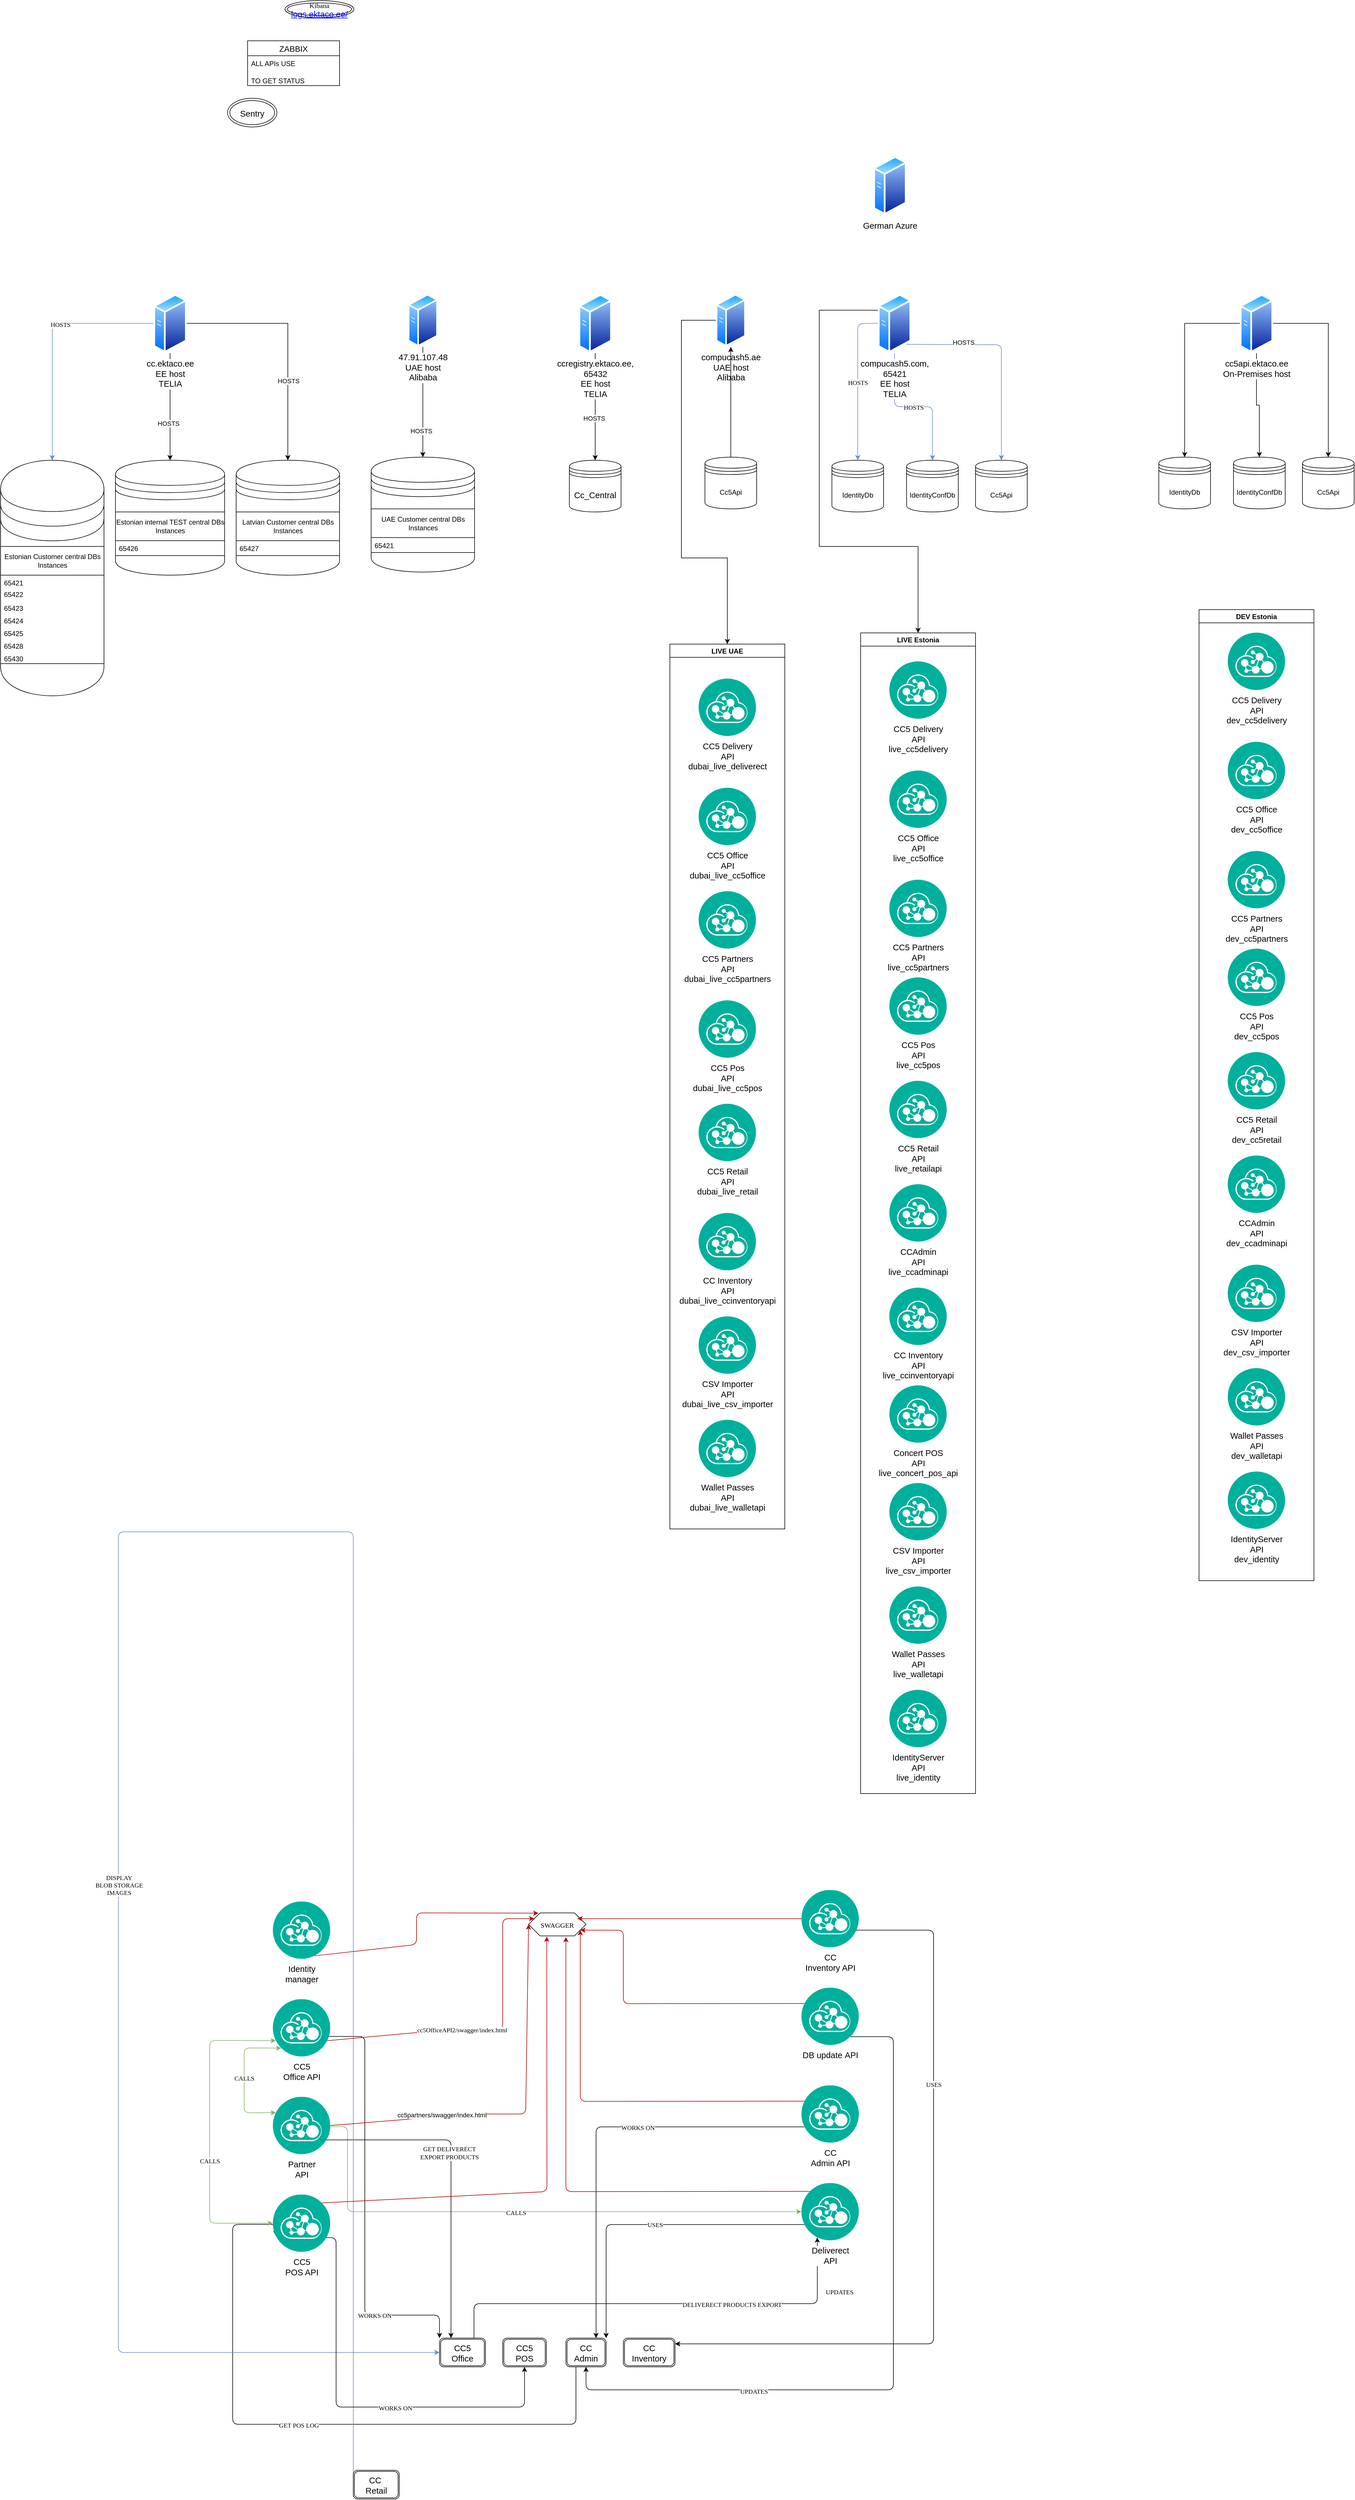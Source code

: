 <mxfile version="26.0.4">
  <diagram id="cDm67QHPemsHG67ao9OR" name="Page-1">
    <mxGraphModel dx="3457" dy="3542" grid="1" gridSize="10" guides="1" tooltips="1" connect="1" arrows="1" fold="1" page="1" pageScale="1" pageWidth="850" pageHeight="1100" math="0" shadow="0">
      <root>
        <mxCell id="0" />
        <mxCell id="1" parent="0" />
        <mxCell id="4Jlic4GooHUhA-Gu6yfs-2" value="IdentityConfDb" style="shape=datastore;whiteSpace=wrap;html=1;spacingTop=3;" parent="1" vertex="1">
          <mxGeometry x="922" y="-1100" width="90" height="90" as="geometry" />
        </mxCell>
        <mxCell id="4Jlic4GooHUhA-Gu6yfs-3" value="Cc5Api" style="shape=datastore;whiteSpace=wrap;html=1;spacingTop=3;" parent="1" vertex="1">
          <mxGeometry x="1042" y="-1100" width="90" height="90" as="geometry" />
        </mxCell>
        <mxCell id="4Jlic4GooHUhA-Gu6yfs-5" value="&lt;span style=&quot;font-size: 11.0pt ; font-family: &amp;#34;calibri&amp;#34; , sans-serif&quot;&gt;Cc_Central&lt;/span&gt;" style="shape=datastore;whiteSpace=wrap;html=1;spacingTop=3;" parent="1" vertex="1">
          <mxGeometry x="335" y="-1100" width="90" height="90" as="geometry" />
        </mxCell>
        <mxCell id="4Jlic4GooHUhA-Gu6yfs-43" value="HOSTS" style="edgeStyle=orthogonalEdgeStyle;orthogonalLoop=1;jettySize=auto;html=1;fontFamily=Times New Roman;rounded=1;fillColor=#dae8fc;strokeColor=#6c8ebf;spacingTop=3;" parent="1" source="4Jlic4GooHUhA-Gu6yfs-10" target="4Jlic4GooHUhA-Gu6yfs-2" edge="1">
          <mxGeometry relative="1" as="geometry" />
        </mxCell>
        <mxCell id="4Jlic4GooHUhA-Gu6yfs-128" style="edgeStyle=orthogonalEdgeStyle;rounded=1;orthogonalLoop=1;jettySize=auto;html=1;entryX=0;entryY=0.5;entryDx=0;entryDy=0;startArrow=classic;startFill=1;endArrow=none;endFill=0;fontFamily=Times New Roman;fillColor=#dae8fc;strokeColor=#6c8ebf;exitX=0.5;exitY=0;exitDx=0;exitDy=0;" parent="1" source="OX6Z1GExO-TKb89o3v1y-2" target="4Jlic4GooHUhA-Gu6yfs-11" edge="1">
          <mxGeometry relative="1" as="geometry">
            <mxPoint x="355" y="-960" as="sourcePoint" />
          </mxGeometry>
        </mxCell>
        <mxCell id="4Jlic4GooHUhA-Gu6yfs-139" value="HOSTS" style="edgeLabel;html=1;align=center;verticalAlign=middle;resizable=0;points=[];fontFamily=Times New Roman;" parent="4Jlic4GooHUhA-Gu6yfs-128" vertex="1" connectable="0">
          <mxGeometry x="0.218" y="-1" relative="1" as="geometry">
            <mxPoint y="1" as="offset" />
          </mxGeometry>
        </mxCell>
        <mxCell id="OX6Z1GExO-TKb89o3v1y-138" style="edgeStyle=orthogonalEdgeStyle;rounded=0;orthogonalLoop=1;jettySize=auto;html=1;exitX=0;exitY=0.25;exitDx=0;exitDy=0;entryX=0.5;entryY=0;entryDx=0;entryDy=0;" edge="1" parent="1" source="4Jlic4GooHUhA-Gu6yfs-10" target="OX6Z1GExO-TKb89o3v1y-60">
          <mxGeometry relative="1" as="geometry">
            <Array as="points">
              <mxPoint x="770" y="-1362" />
              <mxPoint x="770" y="-950" />
              <mxPoint x="942" y="-950" />
            </Array>
          </mxGeometry>
        </mxCell>
        <mxCell id="4Jlic4GooHUhA-Gu6yfs-10" value="&lt;span style=&quot;font-size: 11.0pt ; font-family: &amp;quot;calibri&amp;quot; , sans-serif&quot;&gt;compucash5.com,&lt;br&gt;65421&lt;/span&gt;&lt;div&gt;&lt;span style=&quot;font-family: calibri, sans-serif; font-size: 14.667px;&quot;&gt;EE host&lt;/span&gt;&lt;br style=&quot;font-family: calibri, sans-serif; font-size: 14.667px;&quot;&gt;&lt;span style=&quot;font-family: calibri, sans-serif; font-size: 14.667px;&quot;&gt;TELIA&lt;/span&gt;&lt;span style=&quot;font-size: 11.0pt ; font-family: &amp;quot;calibri&amp;quot; , sans-serif&quot;&gt;&lt;/span&gt;&lt;/div&gt;" style="aspect=fixed;perimeter=ellipsePerimeter;html=1;align=center;shadow=0;dashed=0;spacingTop=3;image;image=img/lib/active_directory/generic_server.svg;fontFamily=Times New Roman;" parent="1" vertex="1">
          <mxGeometry x="872" y="-1390" width="58" height="103.57" as="geometry" />
        </mxCell>
        <mxCell id="OX6Z1GExO-TKb89o3v1y-42" style="edgeStyle=orthogonalEdgeStyle;rounded=0;orthogonalLoop=1;jettySize=auto;html=1;exitX=0.5;exitY=1;exitDx=0;exitDy=0;entryX=0.5;entryY=0;entryDx=0;entryDy=0;" edge="1" parent="1" source="4Jlic4GooHUhA-Gu6yfs-11" target="OX6Z1GExO-TKb89o3v1y-27">
          <mxGeometry relative="1" as="geometry" />
        </mxCell>
        <mxCell id="OX6Z1GExO-TKb89o3v1y-44" value="HOSTS" style="edgeLabel;html=1;align=center;verticalAlign=middle;resizable=0;points=[];" vertex="1" connectable="0" parent="OX6Z1GExO-TKb89o3v1y-42">
          <mxGeometry x="0.313" y="-3" relative="1" as="geometry">
            <mxPoint as="offset" />
          </mxGeometry>
        </mxCell>
        <mxCell id="OX6Z1GExO-TKb89o3v1y-43" style="edgeStyle=orthogonalEdgeStyle;rounded=0;orthogonalLoop=1;jettySize=auto;html=1;exitX=1;exitY=0.5;exitDx=0;exitDy=0;entryX=0.5;entryY=0;entryDx=0;entryDy=0;" edge="1" parent="1" source="4Jlic4GooHUhA-Gu6yfs-11" target="OX6Z1GExO-TKb89o3v1y-36">
          <mxGeometry relative="1" as="geometry" />
        </mxCell>
        <mxCell id="OX6Z1GExO-TKb89o3v1y-45" value="HOSTS" style="edgeLabel;html=1;align=center;verticalAlign=middle;resizable=0;points=[];" vertex="1" connectable="0" parent="OX6Z1GExO-TKb89o3v1y-43">
          <mxGeometry x="0.332" y="1" relative="1" as="geometry">
            <mxPoint as="offset" />
          </mxGeometry>
        </mxCell>
        <mxCell id="4Jlic4GooHUhA-Gu6yfs-11" value="&lt;span style=&quot;font-size: 11.0pt ; font-family: &amp;quot;calibri&amp;quot; , sans-serif&quot;&gt;cc.ektaco.ee&lt;br&gt;EE host&lt;br&gt;TELIA&lt;/span&gt;" style="aspect=fixed;perimeter=ellipsePerimeter;html=1;align=center;shadow=0;dashed=0;spacingTop=3;image;image=img/lib/active_directory/generic_server.svg;fontFamily=Times New Roman;" parent="1" vertex="1">
          <mxGeometry x="-389" y="-1390" width="58" height="103.57" as="geometry" />
        </mxCell>
        <mxCell id="OX6Z1GExO-TKb89o3v1y-48" style="edgeStyle=orthogonalEdgeStyle;rounded=0;orthogonalLoop=1;jettySize=auto;html=1;exitX=0.5;exitY=1;exitDx=0;exitDy=0;entryX=0.5;entryY=0;entryDx=0;entryDy=0;" edge="1" parent="1" source="4Jlic4GooHUhA-Gu6yfs-12" target="4Jlic4GooHUhA-Gu6yfs-5">
          <mxGeometry relative="1" as="geometry" />
        </mxCell>
        <mxCell id="OX6Z1GExO-TKb89o3v1y-49" value="HOSTS" style="edgeLabel;html=1;align=center;verticalAlign=middle;resizable=0;points=[];" vertex="1" connectable="0" parent="OX6Z1GExO-TKb89o3v1y-48">
          <mxGeometry x="0.214" y="-2" relative="1" as="geometry">
            <mxPoint as="offset" />
          </mxGeometry>
        </mxCell>
        <mxCell id="4Jlic4GooHUhA-Gu6yfs-12" value="&lt;span style=&quot;font-size: 11.0pt ; font-family: &amp;quot;calibri&amp;quot; , sans-serif&quot;&gt;ccregistry.ektaco.ee,&lt;br&gt;65432&lt;/span&gt;&lt;div&gt;&lt;span style=&quot;font-family: calibri, sans-serif; font-size: 14.667px;&quot;&gt;EE host&lt;/span&gt;&lt;br style=&quot;font-family: calibri, sans-serif; font-size: 14.667px;&quot;&gt;&lt;span style=&quot;font-family: calibri, sans-serif; font-size: 14.667px;&quot;&gt;TELIA&lt;/span&gt;&lt;span style=&quot;font-size: 11.0pt ; font-family: &amp;quot;calibri&amp;quot; , sans-serif&quot;&gt;&lt;/span&gt;&lt;/div&gt;" style="aspect=fixed;perimeter=ellipsePerimeter;html=1;align=center;shadow=0;dashed=0;spacingTop=3;image;image=img/lib/active_directory/generic_server.svg;fontFamily=Times New Roman;" parent="1" vertex="1">
          <mxGeometry x="351" y="-1390" width="58" height="103.57" as="geometry" />
        </mxCell>
        <mxCell id="4Jlic4GooHUhA-Gu6yfs-66" style="edgeStyle=orthogonalEdgeStyle;rounded=1;orthogonalLoop=1;jettySize=auto;html=1;exitX=1;exitY=1;exitDx=0;exitDy=0;entryX=0;entryY=0;entryDx=0;entryDy=0;startArrow=none;startFill=0;endArrow=classic;endFill=1;fontFamily=Times New Roman;spacingTop=3;" parent="1" source="4Jlic4GooHUhA-Gu6yfs-15" target="4Jlic4GooHUhA-Gu6yfs-23" edge="1">
          <mxGeometry relative="1" as="geometry">
            <Array as="points">
              <mxPoint x="-21" y="1643.22" />
              <mxPoint x="-21" y="2128.22" />
              <mxPoint x="109" y="2128.22" />
            </Array>
          </mxGeometry>
        </mxCell>
        <mxCell id="4Jlic4GooHUhA-Gu6yfs-68" value="WORKS ON" style="edgeLabel;html=1;align=center;verticalAlign=middle;resizable=0;points=[];fontFamily=Times New Roman;spacingTop=3;" parent="4Jlic4GooHUhA-Gu6yfs-66" vertex="1" connectable="0">
          <mxGeometry x="0.59" y="1" relative="1" as="geometry">
            <mxPoint as="offset" />
          </mxGeometry>
        </mxCell>
        <mxCell id="4Jlic4GooHUhA-Gu6yfs-15" value="&lt;span style=&quot;font-size: 11.0pt ; font-family: &amp;#34;calibri&amp;#34; , sans-serif&quot;&gt;&lt;font color=&quot;#000000&quot;&gt;CC5&lt;br/&gt;Office API&lt;/font&gt;&lt;/span&gt;" style="aspect=fixed;perimeter=ellipsePerimeter;html=1;align=center;shadow=0;dashed=0;fontColor=#4277BB;labelBackgroundColor=#ffffff;fontSize=12;spacingTop=3;image;image=img/lib/ibm/management/api_management.svg;" parent="1" vertex="1">
          <mxGeometry x="-181.06" y="1578.22" width="100" height="100" as="geometry" />
        </mxCell>
        <mxCell id="4Jlic4GooHUhA-Gu6yfs-55" value="CALLS" style="edgeStyle=orthogonalEdgeStyle;orthogonalLoop=1;jettySize=auto;html=1;exitX=1;exitY=0.75;exitDx=0;exitDy=0;fontFamily=Times New Roman;startArrow=classic;startFill=1;rounded=1;fillColor=#d5e8d4;strokeColor=#82b366;spacingTop=3;entryX=0;entryY=0.5;entryDx=0;entryDy=0;" parent="1" source="4Jlic4GooHUhA-Gu6yfs-16" target="4Jlic4GooHUhA-Gu6yfs-33" edge="1">
          <mxGeometry relative="1" as="geometry">
            <mxPoint x="622" y="1828.22" as="targetPoint" />
            <Array as="points">
              <mxPoint x="-51" y="1800.22" />
              <mxPoint x="-51" y="1948.22" />
            </Array>
          </mxGeometry>
        </mxCell>
        <mxCell id="4Jlic4GooHUhA-Gu6yfs-70" style="edgeStyle=orthogonalEdgeStyle;rounded=1;orthogonalLoop=1;jettySize=auto;html=1;exitX=0.75;exitY=1;exitDx=0;exitDy=0;entryX=0.25;entryY=0;entryDx=0;entryDy=0;startArrow=none;startFill=0;endArrow=classic;endFill=1;fontFamily=Times New Roman;spacingTop=3;" parent="1" source="4Jlic4GooHUhA-Gu6yfs-16" target="4Jlic4GooHUhA-Gu6yfs-23" edge="1">
          <mxGeometry relative="1" as="geometry">
            <Array as="points">
              <mxPoint x="129" y="1823.22" />
            </Array>
          </mxGeometry>
        </mxCell>
        <mxCell id="4Jlic4GooHUhA-Gu6yfs-73" value="GET DELIVERECT &lt;br&gt;EXPORT PRODUCTS" style="edgeLabel;html=1;align=center;verticalAlign=middle;resizable=0;points=[];fontFamily=Times New Roman;spacingTop=3;" parent="4Jlic4GooHUhA-Gu6yfs-70" vertex="1" connectable="0">
          <mxGeometry x="-0.077" y="-3" relative="1" as="geometry">
            <mxPoint as="offset" />
          </mxGeometry>
        </mxCell>
        <mxCell id="4Jlic4GooHUhA-Gu6yfs-79" style="edgeStyle=orthogonalEdgeStyle;rounded=1;orthogonalLoop=1;jettySize=auto;html=1;exitX=0;exitY=0.75;exitDx=0;exitDy=0;startArrow=none;startFill=0;endArrow=classic;endFill=1;fontFamily=Times New Roman;entryX=0.75;entryY=0;entryDx=0;entryDy=0;spacingTop=3;" parent="1" source="4Jlic4GooHUhA-Gu6yfs-17" target="4Jlic4GooHUhA-Gu6yfs-25" edge="1">
          <mxGeometry relative="1" as="geometry" />
        </mxCell>
        <mxCell id="4Jlic4GooHUhA-Gu6yfs-80" value="WORKS ON" style="edgeLabel;html=1;align=center;verticalAlign=middle;resizable=0;points=[];fontFamily=Times New Roman;spacingTop=3;" parent="4Jlic4GooHUhA-Gu6yfs-79" vertex="1" connectable="0">
          <mxGeometry x="-0.203" relative="1" as="geometry">
            <mxPoint as="offset" />
          </mxGeometry>
        </mxCell>
        <mxCell id="4Jlic4GooHUhA-Gu6yfs-17" value="&lt;span style=&quot;font-size: 11.0pt ; font-family: &amp;#34;calibri&amp;#34; , sans-serif&quot;&gt;&lt;font color=&quot;#000000&quot;&gt;CC&lt;br/&gt;Admin API&lt;/font&gt;&lt;/span&gt;" style="aspect=fixed;perimeter=ellipsePerimeter;html=1;align=center;shadow=0;dashed=0;fontColor=#4277BB;labelBackgroundColor=#ffffff;fontSize=12;spacingTop=3;image;image=img/lib/ibm/management/api_management.svg;" parent="1" vertex="1">
          <mxGeometry x="739" y="1728.22" width="100" height="100" as="geometry" />
        </mxCell>
        <mxCell id="4Jlic4GooHUhA-Gu6yfs-89" style="edgeStyle=orthogonalEdgeStyle;rounded=1;orthogonalLoop=1;jettySize=auto;html=1;startArrow=none;startFill=0;endArrow=classic;endFill=1;fontFamily=Times New Roman;spacingTop=3;" parent="1" edge="1">
          <mxGeometry relative="1" as="geometry">
            <mxPoint x="834" y="1458.22" as="sourcePoint" />
            <mxPoint x="519" y="2178.22" as="targetPoint" />
            <Array as="points">
              <mxPoint x="969" y="1458.22" />
              <mxPoint x="969" y="2178.22" />
            </Array>
          </mxGeometry>
        </mxCell>
        <mxCell id="4Jlic4GooHUhA-Gu6yfs-90" value="USES" style="edgeLabel;html=1;align=center;verticalAlign=middle;resizable=0;points=[];fontFamily=Times New Roman;spacingTop=3;" parent="4Jlic4GooHUhA-Gu6yfs-89" vertex="1" connectable="0">
          <mxGeometry x="-0.384" relative="1" as="geometry">
            <mxPoint as="offset" />
          </mxGeometry>
        </mxCell>
        <mxCell id="4Jlic4GooHUhA-Gu6yfs-18" value="&lt;span style=&quot;font-size: 11.0pt ; font-family: &amp;#34;calibri&amp;#34; , sans-serif&quot;&gt;&lt;font color=&quot;#000000&quot;&gt;CC&lt;br/&gt;Inventory API&lt;/font&gt;&lt;/span&gt;" style="aspect=fixed;perimeter=ellipsePerimeter;html=1;align=center;shadow=0;dashed=0;fontColor=#4277BB;labelBackgroundColor=#ffffff;fontSize=12;spacingTop=3;image;image=img/lib/ibm/management/api_management.svg;container=0;" parent="1" vertex="1">
          <mxGeometry x="739" y="1388.22" width="100" height="100" as="geometry" />
        </mxCell>
        <mxCell id="4Jlic4GooHUhA-Gu6yfs-81" style="edgeStyle=orthogonalEdgeStyle;rounded=1;orthogonalLoop=1;jettySize=auto;html=1;exitX=1;exitY=1;exitDx=0;exitDy=0;startArrow=none;startFill=0;endArrow=classic;endFill=1;fontFamily=Times New Roman;spacingTop=3;" parent="1" source="4Jlic4GooHUhA-Gu6yfs-19" target="4Jlic4GooHUhA-Gu6yfs-25" edge="1">
          <mxGeometry relative="1" as="geometry">
            <Array as="points">
              <mxPoint x="899" y="1643.22" />
              <mxPoint x="899" y="2258.22" />
              <mxPoint x="364" y="2258.22" />
            </Array>
          </mxGeometry>
        </mxCell>
        <mxCell id="4Jlic4GooHUhA-Gu6yfs-82" value="UPDATES" style="edgeLabel;html=1;align=center;verticalAlign=middle;resizable=0;points=[];fontFamily=Times New Roman;spacingTop=3;" parent="4Jlic4GooHUhA-Gu6yfs-81" vertex="1" connectable="0">
          <mxGeometry x="-0.385" y="1" relative="1" as="geometry">
            <mxPoint x="-95.3" y="128.94" as="offset" />
          </mxGeometry>
        </mxCell>
        <mxCell id="4Jlic4GooHUhA-Gu6yfs-137" value="UPDATES" style="edgeLabel;html=1;align=center;verticalAlign=middle;resizable=0;points=[];fontFamily=Times New Roman;" parent="4Jlic4GooHUhA-Gu6yfs-81" vertex="1" connectable="0">
          <mxGeometry x="0.477" y="3" relative="1" as="geometry">
            <mxPoint x="1" as="offset" />
          </mxGeometry>
        </mxCell>
        <mxCell id="4Jlic4GooHUhA-Gu6yfs-19" value="&lt;span style=&quot;font-size: 11.0pt ; font-family: &amp;#34;calibri&amp;#34; , sans-serif&quot;&gt;&lt;font color=&quot;#000000&quot;&gt;DB update&amp;nbsp;API&lt;/font&gt;&lt;/span&gt;" style="aspect=fixed;perimeter=ellipsePerimeter;html=1;align=center;shadow=0;dashed=0;fontColor=#4277BB;labelBackgroundColor=#ffffff;fontSize=12;spacingTop=3;image;image=img/lib/ibm/management/api_management.svg;" parent="1" vertex="1">
          <mxGeometry x="739" y="1558.22" width="100" height="100" as="geometry" />
        </mxCell>
        <mxCell id="4Jlic4GooHUhA-Gu6yfs-20" value="&lt;span style=&quot;font-size: 11.0pt ; font-family: &amp;#34;calibri&amp;#34; , sans-serif&quot;&gt;&lt;font color=&quot;#000000&quot;&gt;Identity&lt;br/&gt;manager&lt;/font&gt;&lt;/span&gt;" style="aspect=fixed;perimeter=ellipsePerimeter;html=1;align=center;shadow=0;dashed=0;fontColor=#4277BB;labelBackgroundColor=#ffffff;fontSize=12;spacingTop=3;image;image=img/lib/ibm/management/api_management.svg;" parent="1" vertex="1">
          <mxGeometry x="-181.06" y="1408.22" width="100" height="100" as="geometry" />
        </mxCell>
        <mxCell id="4Jlic4GooHUhA-Gu6yfs-23" value="&lt;span style=&quot;font-size: 11.0pt ; font-family: &amp;#34;calibri&amp;#34; , sans-serif&quot;&gt;CC5&lt;br/&gt;Office&lt;/span&gt;" style="shape=ext;double=1;rounded=1;whiteSpace=wrap;html=1;fontFamily=Times New Roman;spacingTop=3;" parent="1" vertex="1">
          <mxGeometry x="109" y="2168.22" width="80" height="50" as="geometry" />
        </mxCell>
        <mxCell id="4Jlic4GooHUhA-Gu6yfs-24" value="&lt;span style=&quot;font-size: 11.0pt ; font-family: &amp;#34;calibri&amp;#34; , sans-serif&quot;&gt;CC5&lt;br/&gt;POS&lt;/span&gt;" style="shape=ext;double=1;rounded=1;whiteSpace=wrap;html=1;fontFamily=Times New Roman;spacingTop=3;" parent="1" vertex="1">
          <mxGeometry x="219" y="2168.22" width="76" height="50" as="geometry" />
        </mxCell>
        <mxCell id="4Jlic4GooHUhA-Gu6yfs-86" style="edgeStyle=orthogonalEdgeStyle;rounded=1;orthogonalLoop=1;jettySize=auto;html=1;exitX=0.25;exitY=1;exitDx=0;exitDy=0;entryX=0;entryY=0.75;entryDx=0;entryDy=0;startArrow=none;startFill=0;endArrow=classic;endFill=1;fontFamily=Times New Roman;spacingTop=3;" parent="1" source="4Jlic4GooHUhA-Gu6yfs-25" target="4Jlic4GooHUhA-Gu6yfs-36" edge="1">
          <mxGeometry relative="1" as="geometry">
            <Array as="points">
              <mxPoint x="347" y="2318.22" />
              <mxPoint x="-251" y="2318.22" />
              <mxPoint x="-251" y="1970.22" />
            </Array>
          </mxGeometry>
        </mxCell>
        <mxCell id="4Jlic4GooHUhA-Gu6yfs-87" value="GET POS LOG" style="edgeLabel;html=1;align=center;verticalAlign=middle;resizable=0;points=[];fontFamily=Times New Roman;spacingTop=3;" parent="4Jlic4GooHUhA-Gu6yfs-86" vertex="1" connectable="0">
          <mxGeometry x="-0.017" relative="1" as="geometry">
            <mxPoint x="-21.86" as="offset" />
          </mxGeometry>
        </mxCell>
        <mxCell id="4Jlic4GooHUhA-Gu6yfs-25" value="&lt;span style=&quot;font-size: 11.0pt ; font-family: &amp;#34;calibri&amp;#34; , sans-serif&quot;&gt;CC&lt;br/&gt;Admin&lt;/span&gt;" style="shape=ext;double=1;rounded=1;whiteSpace=wrap;html=1;fontFamily=Times New Roman;spacingTop=3;" parent="1" vertex="1">
          <mxGeometry x="329" y="2168.22" width="70" height="50" as="geometry" />
        </mxCell>
        <mxCell id="4Jlic4GooHUhA-Gu6yfs-26" value="&lt;span style=&quot;font-size: 11.0pt ; font-family: &amp;#34;calibri&amp;#34; , sans-serif&quot;&gt;CC&lt;br/&gt;Inventory&lt;/span&gt;" style="shape=ext;double=1;rounded=1;whiteSpace=wrap;html=1;fontFamily=Times New Roman;spacingTop=3;" parent="1" vertex="1">
          <mxGeometry x="429" y="2168.22" width="90" height="50" as="geometry" />
        </mxCell>
        <mxCell id="4Jlic4GooHUhA-Gu6yfs-29" value="Kibana&lt;br&gt;&lt;span style=&quot;font-size: 11pt ; font-family: &amp;#34;calibri&amp;#34; , sans-serif&quot;&gt;&lt;a href=&quot;https://logs.ektaco.ee/&quot;&gt;&lt;font color=&quot;#0000ff&quot;&gt;logs.ektaco.ee/&lt;/font&gt;&lt;/a&gt;&lt;/span&gt;" style="ellipse;shape=doubleEllipse;whiteSpace=wrap;html=1;fontFamily=Times New Roman;spacingTop=3;" parent="1" vertex="1">
          <mxGeometry x="-160" y="-1900" width="120" height="30" as="geometry" />
        </mxCell>
        <mxCell id="4Jlic4GooHUhA-Gu6yfs-30" value="&lt;span style=&quot;font-size: 11.0pt ; font-family: &amp;#34;calibri&amp;#34; , sans-serif&quot;&gt;Sentry&lt;/span&gt;" style="ellipse;shape=doubleEllipse;whiteSpace=wrap;html=1;fontFamily=Times New Roman;spacingTop=3;" parent="1" vertex="1">
          <mxGeometry x="-260" y="-1730" width="86" height="50" as="geometry" />
        </mxCell>
        <mxCell id="4Jlic4GooHUhA-Gu6yfs-32" value="SWAGGER" style="whiteSpace=wrap;html=1;shape=mxgraph.basic.octagon2;align=center;verticalAlign=middle;dx=15;fontFamily=Times New Roman;spacingTop=3;" parent="1" vertex="1">
          <mxGeometry x="264" y="1428.22" width="100" height="40" as="geometry" />
        </mxCell>
        <mxCell id="4Jlic4GooHUhA-Gu6yfs-69" value="DELIVERECT PRODUCTS EXPORT" style="edgeStyle=orthogonalEdgeStyle;rounded=1;orthogonalLoop=1;jettySize=auto;html=1;exitX=0.25;exitY=1;exitDx=0;exitDy=0;entryX=0.75;entryY=0;entryDx=0;entryDy=0;startArrow=classic;startFill=1;endArrow=none;endFill=0;fontFamily=Times New Roman;spacingTop=3;" parent="1" source="4Jlic4GooHUhA-Gu6yfs-33" target="4Jlic4GooHUhA-Gu6yfs-23" edge="1">
          <mxGeometry x="-0.32" relative="1" as="geometry">
            <Array as="points">
              <mxPoint x="767" y="2108.22" />
              <mxPoint x="169" y="2108.22" />
            </Array>
            <mxPoint x="-1" as="offset" />
          </mxGeometry>
        </mxCell>
        <mxCell id="4Jlic4GooHUhA-Gu6yfs-83" style="edgeStyle=orthogonalEdgeStyle;rounded=1;orthogonalLoop=1;jettySize=auto;html=1;exitX=0;exitY=0.75;exitDx=0;exitDy=0;entryX=1;entryY=0;entryDx=0;entryDy=0;startArrow=none;startFill=0;endArrow=classic;endFill=1;fontFamily=Times New Roman;spacingTop=3;" parent="1" source="4Jlic4GooHUhA-Gu6yfs-33" target="4Jlic4GooHUhA-Gu6yfs-25" edge="1">
          <mxGeometry relative="1" as="geometry" />
        </mxCell>
        <mxCell id="4Jlic4GooHUhA-Gu6yfs-84" value="USES" style="edgeLabel;html=1;align=center;verticalAlign=middle;resizable=0;points=[];fontFamily=Times New Roman;spacingTop=3;" parent="4Jlic4GooHUhA-Gu6yfs-83" vertex="1" connectable="0">
          <mxGeometry x="-0.04" y="-1" relative="1" as="geometry">
            <mxPoint as="offset" />
          </mxGeometry>
        </mxCell>
        <mxCell id="4Jlic4GooHUhA-Gu6yfs-75" style="edgeStyle=orthogonalEdgeStyle;rounded=1;orthogonalLoop=1;jettySize=auto;html=1;startArrow=none;startFill=0;endArrow=classic;endFill=1;fontFamily=Times New Roman;entryX=0;entryY=0.5;entryDx=0;entryDy=0;fillColor=#dae8fc;strokeColor=#6c8ebf;spacingTop=3;exitX=0;exitY=0.25;exitDx=0;exitDy=0;" parent="1" source="OX6Z1GExO-TKb89o3v1y-52" target="4Jlic4GooHUhA-Gu6yfs-23" edge="1">
          <mxGeometry relative="1" as="geometry">
            <mxPoint x="-160" y="582.0" as="targetPoint" />
            <mxPoint x="-450" y="-510" as="sourcePoint" />
            <Array as="points">
              <mxPoint x="-450" y="765" />
            </Array>
          </mxGeometry>
        </mxCell>
        <mxCell id="4Jlic4GooHUhA-Gu6yfs-76" value="DISPLAY&lt;br&gt;BLOB STORAGE&lt;br&gt;IMAGES" style="edgeLabel;html=1;align=center;verticalAlign=middle;resizable=0;points=[];fontFamily=Times New Roman;spacingTop=3;" parent="4Jlic4GooHUhA-Gu6yfs-75" vertex="1" connectable="0">
          <mxGeometry x="0.32" y="1" relative="1" as="geometry">
            <mxPoint as="offset" />
          </mxGeometry>
        </mxCell>
        <mxCell id="4Jlic4GooHUhA-Gu6yfs-34" value="&lt;font face=&quot;calibri, sans-serif&quot;&gt;&lt;span style=&quot;font-size: 14.667px&quot;&gt;German Azure&lt;/span&gt;&lt;/font&gt;" style="aspect=fixed;perimeter=ellipsePerimeter;html=1;align=center;shadow=0;dashed=0;spacingTop=3;image;image=img/lib/active_directory/generic_server.svg;fontFamily=Times New Roman;" parent="1" vertex="1">
          <mxGeometry x="864" y="-1630" width="58" height="103.57" as="geometry" />
        </mxCell>
        <mxCell id="4Jlic4GooHUhA-Gu6yfs-77" style="edgeStyle=orthogonalEdgeStyle;rounded=1;orthogonalLoop=1;jettySize=auto;html=1;exitX=0.75;exitY=1;exitDx=0;exitDy=0;startArrow=none;startFill=0;endArrow=classic;endFill=1;fontFamily=Times New Roman;spacingTop=3;entryX=0.5;entryY=1;entryDx=0;entryDy=0;" parent="1" source="4Jlic4GooHUhA-Gu6yfs-36" target="4Jlic4GooHUhA-Gu6yfs-24" edge="1">
          <mxGeometry relative="1" as="geometry">
            <mxPoint x="-110.929" y="1958.221" as="sourcePoint" />
            <mxPoint x="257" y="2248.22" as="targetPoint" />
            <Array as="points">
              <mxPoint x="-71" y="1993.22" />
              <mxPoint x="-71" y="2288.22" />
              <mxPoint x="257" y="2288.22" />
            </Array>
          </mxGeometry>
        </mxCell>
        <mxCell id="4Jlic4GooHUhA-Gu6yfs-78" value="WORKS ON" style="edgeLabel;html=1;align=center;verticalAlign=middle;resizable=0;points=[];fontFamily=Times New Roman;spacingTop=3;" parent="4Jlic4GooHUhA-Gu6yfs-77" vertex="1" connectable="0">
          <mxGeometry x="0.525" y="-3" relative="1" as="geometry">
            <mxPoint x="-116.85" y="-3" as="offset" />
          </mxGeometry>
        </mxCell>
        <mxCell id="4Jlic4GooHUhA-Gu6yfs-36" value="&lt;span style=&quot;font-size: 11.0pt ; font-family: &amp;#34;calibri&amp;#34; , sans-serif&quot;&gt;&lt;font color=&quot;#000000&quot;&gt;CC5&lt;br&gt;POS API&lt;/font&gt;&lt;/span&gt;" style="aspect=fixed;perimeter=ellipsePerimeter;html=1;align=center;shadow=0;dashed=0;fontColor=#4277BB;labelBackgroundColor=#ffffff;fontSize=12;spacingTop=3;image;image=img/lib/ibm/management/api_management.svg;" parent="1" vertex="1">
          <mxGeometry x="-181.06" y="1918.22" width="100" height="100" as="geometry" />
        </mxCell>
        <mxCell id="4Jlic4GooHUhA-Gu6yfs-46" value="HOSTS" style="endArrow=none;startArrow=classic;html=1;fontFamily=Times New Roman;exitX=0.5;exitY=0;exitDx=0;exitDy=0;rounded=1;endFill=0;fillColor=#dae8fc;strokeColor=#6c8ebf;spacingTop=3;" parent="1" source="4Jlic4GooHUhA-Gu6yfs-1" target="4Jlic4GooHUhA-Gu6yfs-10" edge="1">
          <mxGeometry width="50" height="50" relative="1" as="geometry">
            <mxPoint x="542" y="10" as="sourcePoint" />
            <mxPoint x="882" y="-1340" as="targetPoint" />
            <Array as="points">
              <mxPoint x="837" y="-1338" />
            </Array>
          </mxGeometry>
        </mxCell>
        <mxCell id="4Jlic4GooHUhA-Gu6yfs-48" value="CALLS" style="endArrow=classic;startArrow=classic;html=1;fontFamily=Times New Roman;exitX=0;exitY=0.5;exitDx=0;exitDy=0;entryX=0;entryY=0.75;entryDx=0;entryDy=0;fillColor=#d5e8d4;strokeColor=#82b366;spacingTop=3;" parent="1" source="4Jlic4GooHUhA-Gu6yfs-36" target="4Jlic4GooHUhA-Gu6yfs-15" edge="1">
          <mxGeometry x="-0.19" width="50" height="50" relative="1" as="geometry">
            <mxPoint x="428.94" y="1818.22" as="sourcePoint" />
            <mxPoint x="478.94" y="1768.22" as="targetPoint" />
            <Array as="points">
              <mxPoint x="-291.06" y="1968.22" />
              <mxPoint x="-291.06" y="1650.22" />
            </Array>
            <mxPoint as="offset" />
          </mxGeometry>
        </mxCell>
        <mxCell id="4Jlic4GooHUhA-Gu6yfs-49" value="CALLS" style="endArrow=classic;startArrow=classic;html=1;fontFamily=Times New Roman;exitX=0;exitY=0.25;exitDx=0;exitDy=0;entryX=0;entryY=1;entryDx=0;entryDy=0;fillColor=#d5e8d4;strokeColor=#82b366;spacingTop=3;" parent="1" source="4Jlic4GooHUhA-Gu6yfs-16" target="4Jlic4GooHUhA-Gu6yfs-15" edge="1">
          <mxGeometry width="50" height="50" relative="1" as="geometry">
            <mxPoint x="428.94" y="1768.22" as="sourcePoint" />
            <mxPoint x="478.94" y="1718.22" as="targetPoint" />
            <Array as="points">
              <mxPoint x="-231.06" y="1776.22" />
              <mxPoint x="-231.06" y="1708.22" />
              <mxPoint x="-231.06" y="1663.22" />
            </Array>
          </mxGeometry>
        </mxCell>
        <mxCell id="4Jlic4GooHUhA-Gu6yfs-113" value="" style="endArrow=classic;html=1;fontFamily=Times New Roman;exitX=0.75;exitY=1;exitDx=0;exitDy=0;spacingTop=3;entryX=0.172;entryY=0.01;entryDx=0;entryDy=0;entryPerimeter=0;fillColor=#e51400;strokeColor=#B20000;" parent="1" source="4Jlic4GooHUhA-Gu6yfs-20" target="4Jlic4GooHUhA-Gu6yfs-32" edge="1">
          <mxGeometry width="50" height="50" relative="1" as="geometry">
            <mxPoint x="329" y="1588.22" as="sourcePoint" />
            <mxPoint x="379" y="1538.22" as="targetPoint" />
            <Array as="points">
              <mxPoint x="69" y="1483.22" />
              <mxPoint x="69" y="1428.22" />
            </Array>
          </mxGeometry>
        </mxCell>
        <mxCell id="4Jlic4GooHUhA-Gu6yfs-115" value="" style="endArrow=classic;html=1;fontFamily=Times New Roman;exitX=1;exitY=0.75;exitDx=0;exitDy=0;entryX=0;entryY=0;entryDx=10;entryDy=10;entryPerimeter=0;spacingTop=3;fillColor=#e51400;strokeColor=#B20000;" parent="1" source="4Jlic4GooHUhA-Gu6yfs-15" target="4Jlic4GooHUhA-Gu6yfs-32" edge="1">
          <mxGeometry width="50" height="50" relative="1" as="geometry">
            <mxPoint x="329" y="1588.22" as="sourcePoint" />
            <mxPoint x="379" y="1538.22" as="targetPoint" />
            <Array as="points">
              <mxPoint x="139" y="1630.22" />
              <mxPoint x="219" y="1630.22" />
              <mxPoint x="219" y="1508.22" />
              <mxPoint x="219" y="1438.22" />
            </Array>
          </mxGeometry>
        </mxCell>
        <mxCell id="4Jlic4GooHUhA-Gu6yfs-138" value="cc5OfficeAPI2/swagger/index.html" style="edgeLabel;html=1;align=center;verticalAlign=middle;resizable=0;points=[];fontFamily=Times New Roman;" parent="4Jlic4GooHUhA-Gu6yfs-115" vertex="1" connectable="0">
          <mxGeometry x="-0.318" y="-2" relative="1" as="geometry">
            <mxPoint x="46.28" y="-4.08" as="offset" />
          </mxGeometry>
        </mxCell>
        <mxCell id="4Jlic4GooHUhA-Gu6yfs-116" value="" style="endArrow=classic;html=1;fontFamily=Times New Roman;exitX=1;exitY=0;exitDx=0;exitDy=0;entryX=0.317;entryY=1.033;entryDx=0;entryDy=0;entryPerimeter=0;spacingTop=3;fillColor=#e51400;strokeColor=#B20000;" parent="1" source="4Jlic4GooHUhA-Gu6yfs-36" target="4Jlic4GooHUhA-Gu6yfs-32" edge="1">
          <mxGeometry width="50" height="50" relative="1" as="geometry">
            <mxPoint x="329" y="1588.22" as="sourcePoint" />
            <mxPoint x="379" y="1538.22" as="targetPoint" />
            <Array as="points">
              <mxPoint x="296" y="1913.22" />
            </Array>
          </mxGeometry>
        </mxCell>
        <mxCell id="4Jlic4GooHUhA-Gu6yfs-117" value="" style="endArrow=classic;html=1;fontFamily=Times New Roman;exitX=1;exitY=0.5;exitDx=0;exitDy=0;entryX=0;entryY=0.5;entryDx=0;entryDy=0;entryPerimeter=0;spacingTop=3;fillColor=#e51400;strokeColor=#B20000;" parent="1" source="4Jlic4GooHUhA-Gu6yfs-16" target="4Jlic4GooHUhA-Gu6yfs-32" edge="1">
          <mxGeometry width="50" height="50" relative="1" as="geometry">
            <mxPoint x="329" y="1588.22" as="sourcePoint" />
            <mxPoint x="379" y="1538.22" as="targetPoint" />
            <Array as="points">
              <mxPoint x="169" y="1778.22" />
              <mxPoint x="259" y="1778.22" />
            </Array>
          </mxGeometry>
        </mxCell>
        <mxCell id="ia1N69vxbkXkgOw2r9y7-1" value="cc5partners/swagger/index.html" style="edgeLabel;html=1;align=center;verticalAlign=middle;resizable=0;points=[];" parent="4Jlic4GooHUhA-Gu6yfs-117" vertex="1" connectable="0">
          <mxGeometry x="-0.419" y="3" relative="1" as="geometry">
            <mxPoint as="offset" />
          </mxGeometry>
        </mxCell>
        <mxCell id="4Jlic4GooHUhA-Gu6yfs-118" value="" style="endArrow=classic;html=1;fontFamily=Times New Roman;exitX=0;exitY=0;exitDx=0;exitDy=0;spacingTop=3;fillColor=#e51400;strokeColor=#B20000;" parent="1" source="4Jlic4GooHUhA-Gu6yfs-33" edge="1">
          <mxGeometry width="50" height="50" relative="1" as="geometry">
            <mxPoint x="329" y="1588.22" as="sourcePoint" />
            <mxPoint x="329" y="1470.22" as="targetPoint" />
            <Array as="points">
              <mxPoint x="329" y="1913.22" />
            </Array>
          </mxGeometry>
        </mxCell>
        <mxCell id="4Jlic4GooHUhA-Gu6yfs-119" value="" style="endArrow=classic;html=1;fontFamily=Times New Roman;exitX=0;exitY=0.25;exitDx=0;exitDy=0;spacingTop=3;entryX=0;entryY=0;entryDx=90;entryDy=30;entryPerimeter=0;fillColor=#e51400;strokeColor=#B20000;" parent="1" source="4Jlic4GooHUhA-Gu6yfs-17" target="4Jlic4GooHUhA-Gu6yfs-32" edge="1">
          <mxGeometry width="50" height="50" relative="1" as="geometry">
            <mxPoint x="369" y="1578.22" as="sourcePoint" />
            <mxPoint x="419" y="1528.22" as="targetPoint" />
            <Array as="points">
              <mxPoint x="354" y="1756.22" />
              <mxPoint x="354" y="1548.22" />
            </Array>
          </mxGeometry>
        </mxCell>
        <mxCell id="4Jlic4GooHUhA-Gu6yfs-120" value="" style="endArrow=classic;html=1;fontFamily=Times New Roman;exitX=0;exitY=0.25;exitDx=0;exitDy=0;entryX=0;entryY=0;entryDx=90;entryDy=30;entryPerimeter=0;spacingTop=3;fillColor=#e51400;strokeColor=#B20000;" parent="1" source="4Jlic4GooHUhA-Gu6yfs-19" target="4Jlic4GooHUhA-Gu6yfs-32" edge="1">
          <mxGeometry width="50" height="50" relative="1" as="geometry">
            <mxPoint x="369" y="1578.22" as="sourcePoint" />
            <mxPoint x="419" y="1528.22" as="targetPoint" />
            <Array as="points">
              <mxPoint x="429" y="1586.22" />
              <mxPoint x="429" y="1518.22" />
              <mxPoint x="429" y="1458.22" />
            </Array>
          </mxGeometry>
        </mxCell>
        <mxCell id="4Jlic4GooHUhA-Gu6yfs-121" value="" style="endArrow=classic;html=1;fontFamily=Times New Roman;exitX=0;exitY=0.5;exitDx=0;exitDy=0;spacingTop=3;fillColor=#e51400;strokeColor=#B20000;" parent="1" source="4Jlic4GooHUhA-Gu6yfs-18" edge="1">
          <mxGeometry width="50" height="50" relative="1" as="geometry">
            <mxPoint x="369" y="1578.22" as="sourcePoint" />
            <mxPoint x="349" y="1438.22" as="targetPoint" />
          </mxGeometry>
        </mxCell>
        <mxCell id="4Jlic4GooHUhA-Gu6yfs-16" value="&lt;span style=&quot;font-size: 11.0pt ; font-family: &amp;#34;calibri&amp;#34; , sans-serif&quot;&gt;&lt;font color=&quot;#000000&quot;&gt;Partner&lt;br/&gt;API&lt;/font&gt;&lt;/span&gt;" style="aspect=fixed;perimeter=ellipsePerimeter;html=1;align=center;shadow=0;dashed=0;fontColor=#4277BB;labelBackgroundColor=#ffffff;fontSize=12;spacingTop=3;image;image=img/lib/ibm/management/api_management.svg;" parent="1" vertex="1">
          <mxGeometry x="-181.06" y="1748.22" width="100" height="100" as="geometry" />
        </mxCell>
        <mxCell id="4Jlic4GooHUhA-Gu6yfs-33" value="&lt;span style=&quot;font-size: 11.0pt ; font-family: &amp;#34;calibri&amp;#34; , sans-serif&quot;&gt;&lt;font color=&quot;#000000&quot;&gt;Deliverect&lt;br/&gt;API&lt;/font&gt;&lt;/span&gt;" style="aspect=fixed;perimeter=ellipsePerimeter;html=1;align=center;shadow=0;dashed=0;fontColor=#4277BB;labelBackgroundColor=#ffffff;fontSize=12;spacingTop=3;image;image=img/lib/ibm/management/api_management.svg;" parent="1" vertex="1">
          <mxGeometry x="739" y="1898.22" width="100" height="100" as="geometry" />
        </mxCell>
        <mxCell id="4Jlic4GooHUhA-Gu6yfs-133" value="ZABBIX" style="swimlane;fontStyle=0;childLayout=stackLayout;horizontal=1;startSize=26;horizontalStack=0;resizeParent=1;resizeParentMax=0;resizeLast=0;collapsible=1;marginBottom=0;align=center;fontSize=14;" parent="1" vertex="1">
          <mxGeometry x="-225" y="-1830" width="160" height="78" as="geometry" />
        </mxCell>
        <mxCell id="4Jlic4GooHUhA-Gu6yfs-134" value="ALL APIs USE" style="text;strokeColor=none;fillColor=none;spacingLeft=4;spacingRight=4;overflow=hidden;rotatable=0;points=[[0,0.5],[1,0.5]];portConstraint=eastwest;fontSize=12;" parent="4Jlic4GooHUhA-Gu6yfs-133" vertex="1">
          <mxGeometry y="26" width="160" height="30" as="geometry" />
        </mxCell>
        <mxCell id="4Jlic4GooHUhA-Gu6yfs-135" value="TO GET STATUS" style="text;strokeColor=none;fillColor=none;spacingLeft=4;spacingRight=4;overflow=hidden;rotatable=0;points=[[0,0.5],[1,0.5]];portConstraint=eastwest;fontSize=12;" parent="4Jlic4GooHUhA-Gu6yfs-133" vertex="1">
          <mxGeometry y="56" width="160" height="22" as="geometry" />
        </mxCell>
        <mxCell id="OX6Z1GExO-TKb89o3v1y-46" style="edgeStyle=orthogonalEdgeStyle;rounded=0;orthogonalLoop=1;jettySize=auto;html=1;exitX=0.5;exitY=1;exitDx=0;exitDy=0;" edge="1" parent="1" source="OX6Z1GExO-TKb89o3v1y-1" target="OX6Z1GExO-TKb89o3v1y-39">
          <mxGeometry relative="1" as="geometry" />
        </mxCell>
        <mxCell id="OX6Z1GExO-TKb89o3v1y-47" value="HOSTS" style="edgeLabel;html=1;align=center;verticalAlign=middle;resizable=0;points=[];" vertex="1" connectable="0" parent="OX6Z1GExO-TKb89o3v1y-46">
          <mxGeometry x="0.511" y="-3" relative="1" as="geometry">
            <mxPoint y="1" as="offset" />
          </mxGeometry>
        </mxCell>
        <mxCell id="OX6Z1GExO-TKb89o3v1y-1" value="&lt;span style=&quot;font-size: 11.0pt ; font-family: &amp;quot;calibri&amp;quot; , sans-serif&quot;&gt;47.91.107.48&lt;br&gt;UAE host&lt;br&gt;Alibaba&lt;/span&gt;" style="aspect=fixed;perimeter=ellipsePerimeter;html=1;align=center;shadow=0;dashed=0;spacingTop=3;image;image=img/lib/active_directory/generic_server.svg;fontFamily=Times New Roman;" vertex="1" parent="1">
          <mxGeometry x="54" y="-1390" width="52" height="92.86" as="geometry" />
        </mxCell>
        <mxCell id="OX6Z1GExO-TKb89o3v1y-50" value="" style="endArrow=none;startArrow=classic;html=1;fontFamily=Times New Roman;entryX=1;entryY=1;entryDx=0;entryDy=0;exitX=0.5;exitY=0;exitDx=0;exitDy=0;rounded=1;endFill=0;fillColor=#dae8fc;strokeColor=#6c8ebf;spacingTop=3;" edge="1" parent="1" source="4Jlic4GooHUhA-Gu6yfs-3" target="4Jlic4GooHUhA-Gu6yfs-10">
          <mxGeometry width="50" height="50" relative="1" as="geometry">
            <mxPoint x="1207" y="-1105" as="sourcePoint" />
            <mxPoint x="940" y="-1338" as="targetPoint" />
            <Array as="points">
              <mxPoint x="1087" y="-1301" />
            </Array>
          </mxGeometry>
        </mxCell>
        <mxCell id="OX6Z1GExO-TKb89o3v1y-51" value="HOSTS" style="edgeLabel;html=1;align=center;verticalAlign=middle;resizable=0;points=[];" vertex="1" connectable="0" parent="OX6Z1GExO-TKb89o3v1y-50">
          <mxGeometry x="0.454" y="-4" relative="1" as="geometry">
            <mxPoint x="-1" as="offset" />
          </mxGeometry>
        </mxCell>
        <mxCell id="4Jlic4GooHUhA-Gu6yfs-1" value="IdentityDb" style="shape=datastore;whiteSpace=wrap;html=1;spacingTop=3;" parent="1" vertex="1">
          <mxGeometry x="792" y="-1100" width="90" height="90" as="geometry" />
        </mxCell>
        <mxCell id="OX6Z1GExO-TKb89o3v1y-52" value="&lt;span style=&quot;font-size: 11.0pt ; font-family: &amp;quot;calibri&amp;quot; , sans-serif&quot;&gt;CC&amp;nbsp;&lt;/span&gt;&lt;div&gt;&lt;span style=&quot;font-size: 11.0pt ; font-family: &amp;quot;calibri&amp;quot; , sans-serif&quot;&gt;Retail&lt;br&gt;&lt;/span&gt;&lt;/div&gt;" style="shape=ext;double=1;rounded=1;whiteSpace=wrap;html=1;fontFamily=Times New Roman;spacingTop=3;" vertex="1" parent="1">
          <mxGeometry x="-41.06" y="2398.22" width="80" height="50" as="geometry" />
        </mxCell>
        <mxCell id="OX6Z1GExO-TKb89o3v1y-56" value="" style="group" vertex="1" connectable="0" parent="1">
          <mxGeometry x="-10" y="-1105.35" width="180" height="200" as="geometry" />
        </mxCell>
        <mxCell id="OX6Z1GExO-TKb89o3v1y-39" value="" style="shape=datastore;whiteSpace=wrap;html=1;spacingTop=3;" vertex="1" parent="OX6Z1GExO-TKb89o3v1y-56">
          <mxGeometry width="180" height="200" as="geometry" />
        </mxCell>
        <mxCell id="OX6Z1GExO-TKb89o3v1y-40" value="UAE Customer central DBs&lt;div&gt;Instances&lt;/div&gt;" style="swimlane;fontStyle=0;childLayout=stackLayout;horizontal=1;startSize=50;fillColor=none;horizontalStack=0;resizeParent=1;resizeParentMax=0;resizeLast=0;collapsible=1;marginBottom=0;html=1;" vertex="1" parent="OX6Z1GExO-TKb89o3v1y-56">
          <mxGeometry y="90.0" width="180" height="76" as="geometry" />
        </mxCell>
        <mxCell id="OX6Z1GExO-TKb89o3v1y-41" value="65421" style="text;strokeColor=none;fillColor=none;align=left;verticalAlign=top;spacingLeft=4;spacingRight=4;overflow=hidden;rotatable=0;points=[[0,0.5],[1,0.5]];portConstraint=eastwest;whiteSpace=wrap;html=1;" vertex="1" parent="OX6Z1GExO-TKb89o3v1y-40">
          <mxGeometry y="50" width="180" height="26" as="geometry" />
        </mxCell>
        <mxCell id="OX6Z1GExO-TKb89o3v1y-57" value="" style="group" vertex="1" connectable="0" parent="1">
          <mxGeometry x="-245" y="-1100" width="180" height="200" as="geometry" />
        </mxCell>
        <mxCell id="OX6Z1GExO-TKb89o3v1y-36" value="" style="shape=datastore;whiteSpace=wrap;html=1;spacingTop=3;" vertex="1" parent="OX6Z1GExO-TKb89o3v1y-57">
          <mxGeometry width="180" height="200" as="geometry" />
        </mxCell>
        <mxCell id="OX6Z1GExO-TKb89o3v1y-37" value="Latvian Customer central DBs&lt;div&gt;Instances&lt;/div&gt;" style="swimlane;fontStyle=0;childLayout=stackLayout;horizontal=1;startSize=50;fillColor=none;horizontalStack=0;resizeParent=1;resizeParentMax=0;resizeLast=0;collapsible=1;marginBottom=0;html=1;" vertex="1" parent="OX6Z1GExO-TKb89o3v1y-57">
          <mxGeometry y="90" width="180" height="76" as="geometry" />
        </mxCell>
        <mxCell id="OX6Z1GExO-TKb89o3v1y-38" value="65427" style="text;strokeColor=none;fillColor=none;align=left;verticalAlign=top;spacingLeft=4;spacingRight=4;overflow=hidden;rotatable=0;points=[[0,0.5],[1,0.5]];portConstraint=eastwest;whiteSpace=wrap;html=1;" vertex="1" parent="OX6Z1GExO-TKb89o3v1y-37">
          <mxGeometry y="50" width="180" height="26" as="geometry" />
        </mxCell>
        <mxCell id="OX6Z1GExO-TKb89o3v1y-58" value="" style="group" vertex="1" connectable="0" parent="1">
          <mxGeometry x="-455" y="-1100" width="190" height="200" as="geometry" />
        </mxCell>
        <mxCell id="OX6Z1GExO-TKb89o3v1y-27" value="" style="shape=datastore;whiteSpace=wrap;html=1;spacingTop=3;" vertex="1" parent="OX6Z1GExO-TKb89o3v1y-58">
          <mxGeometry width="190" height="200" as="geometry" />
        </mxCell>
        <mxCell id="OX6Z1GExO-TKb89o3v1y-28" value="Estonian internal TEST central DBs&lt;div&gt;Instances&lt;/div&gt;" style="swimlane;fontStyle=0;childLayout=stackLayout;horizontal=1;startSize=50;fillColor=none;horizontalStack=0;resizeParent=1;resizeParentMax=0;resizeLast=0;collapsible=1;marginBottom=0;html=1;" vertex="1" parent="OX6Z1GExO-TKb89o3v1y-58">
          <mxGeometry y="90" width="190" height="76" as="geometry" />
        </mxCell>
        <mxCell id="OX6Z1GExO-TKb89o3v1y-29" value="65426" style="text;strokeColor=none;fillColor=none;align=left;verticalAlign=top;spacingLeft=4;spacingRight=4;overflow=hidden;rotatable=0;points=[[0,0.5],[1,0.5]];portConstraint=eastwest;whiteSpace=wrap;html=1;" vertex="1" parent="OX6Z1GExO-TKb89o3v1y-28">
          <mxGeometry y="50" width="190" height="26" as="geometry" />
        </mxCell>
        <mxCell id="OX6Z1GExO-TKb89o3v1y-59" value="" style="group" vertex="1" connectable="0" parent="1">
          <mxGeometry x="-655" y="-1100" width="180" height="410" as="geometry" />
        </mxCell>
        <mxCell id="OX6Z1GExO-TKb89o3v1y-2" value="" style="shape=datastore;whiteSpace=wrap;html=1;spacingTop=3;" vertex="1" parent="OX6Z1GExO-TKb89o3v1y-59">
          <mxGeometry width="180" height="410" as="geometry" />
        </mxCell>
        <mxCell id="OX6Z1GExO-TKb89o3v1y-19" value="Estonian Customer central DBs&lt;div&gt;Instances&lt;/div&gt;" style="swimlane;fontStyle=0;childLayout=stackLayout;horizontal=1;startSize=50;fillColor=none;horizontalStack=0;resizeParent=1;resizeParentMax=0;resizeLast=0;collapsible=1;marginBottom=0;html=1;" vertex="1" parent="OX6Z1GExO-TKb89o3v1y-59">
          <mxGeometry y="150" width="180" height="204" as="geometry" />
        </mxCell>
        <mxCell id="OX6Z1GExO-TKb89o3v1y-20" value="65421" style="text;strokeColor=none;fillColor=none;align=left;verticalAlign=top;spacingLeft=4;spacingRight=4;overflow=hidden;rotatable=0;points=[[0,0.5],[1,0.5]];portConstraint=eastwest;whiteSpace=wrap;html=1;" vertex="1" parent="OX6Z1GExO-TKb89o3v1y-19">
          <mxGeometry y="50" width="180" height="20" as="geometry" />
        </mxCell>
        <mxCell id="OX6Z1GExO-TKb89o3v1y-21" value="65422" style="text;strokeColor=none;fillColor=none;align=left;verticalAlign=top;spacingLeft=4;spacingRight=4;overflow=hidden;rotatable=0;points=[[0,0.5],[1,0.5]];portConstraint=eastwest;whiteSpace=wrap;html=1;" vertex="1" parent="OX6Z1GExO-TKb89o3v1y-19">
          <mxGeometry y="70" width="180" height="24" as="geometry" />
        </mxCell>
        <mxCell id="OX6Z1GExO-TKb89o3v1y-22" value="65423" style="text;strokeColor=none;fillColor=none;align=left;verticalAlign=top;spacingLeft=4;spacingRight=4;overflow=hidden;rotatable=0;points=[[0,0.5],[1,0.5]];portConstraint=eastwest;whiteSpace=wrap;html=1;" vertex="1" parent="OX6Z1GExO-TKb89o3v1y-19">
          <mxGeometry y="94" width="180" height="22" as="geometry" />
        </mxCell>
        <mxCell id="OX6Z1GExO-TKb89o3v1y-23" value="65424" style="text;strokeColor=none;fillColor=none;align=left;verticalAlign=top;spacingLeft=4;spacingRight=4;overflow=hidden;rotatable=0;points=[[0,0.5],[1,0.5]];portConstraint=eastwest;whiteSpace=wrap;html=1;" vertex="1" parent="OX6Z1GExO-TKb89o3v1y-19">
          <mxGeometry y="116" width="180" height="22" as="geometry" />
        </mxCell>
        <mxCell id="OX6Z1GExO-TKb89o3v1y-24" value="65425" style="text;strokeColor=none;fillColor=none;align=left;verticalAlign=top;spacingLeft=4;spacingRight=4;overflow=hidden;rotatable=0;points=[[0,0.5],[1,0.5]];portConstraint=eastwest;whiteSpace=wrap;html=1;" vertex="1" parent="OX6Z1GExO-TKb89o3v1y-19">
          <mxGeometry y="138" width="180" height="22" as="geometry" />
        </mxCell>
        <mxCell id="OX6Z1GExO-TKb89o3v1y-25" value="65428" style="text;strokeColor=none;fillColor=none;align=left;verticalAlign=top;spacingLeft=4;spacingRight=4;overflow=hidden;rotatable=0;points=[[0,0.5],[1,0.5]];portConstraint=eastwest;whiteSpace=wrap;html=1;" vertex="1" parent="OX6Z1GExO-TKb89o3v1y-19">
          <mxGeometry y="160" width="180" height="22" as="geometry" />
        </mxCell>
        <mxCell id="OX6Z1GExO-TKb89o3v1y-26" value="65430" style="text;strokeColor=none;fillColor=none;align=left;verticalAlign=top;spacingLeft=4;spacingRight=4;overflow=hidden;rotatable=0;points=[[0,0.5],[1,0.5]];portConstraint=eastwest;whiteSpace=wrap;html=1;" vertex="1" parent="OX6Z1GExO-TKb89o3v1y-19">
          <mxGeometry y="182" width="180" height="22" as="geometry" />
        </mxCell>
        <mxCell id="OX6Z1GExO-TKb89o3v1y-64" value="" style="group" vertex="1" connectable="0" parent="1">
          <mxGeometry x="842" y="-420" width="200" height="1640.479" as="geometry" />
        </mxCell>
        <mxCell id="OX6Z1GExO-TKb89o3v1y-66" value="" style="group" vertex="1" connectable="0" parent="OX6Z1GExO-TKb89o3v1y-64">
          <mxGeometry y="-209.521" width="200" height="1850" as="geometry" />
        </mxCell>
        <mxCell id="OX6Z1GExO-TKb89o3v1y-60" value="LIVE Estonia" style="swimlane;container=0;" vertex="1" parent="OX6Z1GExO-TKb89o3v1y-66">
          <mxGeometry y="-170" width="200" height="2020" as="geometry" />
        </mxCell>
        <mxCell id="OX6Z1GExO-TKb89o3v1y-92" value="&lt;font face=&quot;calibri, sans-serif&quot; color=&quot;#000000&quot;&gt;&lt;span style=&quot;font-size: 14.667px;&quot;&gt;CC5 Delivery&lt;/span&gt;&lt;/font&gt;&lt;div&gt;&lt;font face=&quot;calibri, sans-serif&quot; color=&quot;#000000&quot;&gt;&lt;span style=&quot;font-size: 14.667px;&quot;&gt;API&lt;/span&gt;&lt;/font&gt;&lt;/div&gt;&lt;div&gt;&lt;font face=&quot;calibri, sans-serif&quot; color=&quot;#000000&quot;&gt;&lt;span style=&quot;font-size: 14.667px;&quot;&gt;live_cc5delivery&lt;/span&gt;&lt;/font&gt;&lt;/div&gt;" style="aspect=fixed;perimeter=ellipsePerimeter;html=1;align=center;shadow=0;dashed=0;fontColor=#4277BB;labelBackgroundColor=#ffffff;fontSize=12;spacingTop=3;image;image=img/lib/ibm/management/api_management.svg;" vertex="1" parent="OX6Z1GExO-TKb89o3v1y-60">
          <mxGeometry x="50" y="49.521" width="100" height="100" as="geometry" />
        </mxCell>
        <mxCell id="OX6Z1GExO-TKb89o3v1y-93" value="&lt;span style=&quot;font-size: 11.0pt ; font-family: &amp;quot;calibri&amp;quot; , sans-serif&quot;&gt;&lt;font color=&quot;#000000&quot;&gt;CC5 Retail&lt;br&gt;API&lt;/font&gt;&lt;/span&gt;&lt;div&gt;&lt;span style=&quot;font-size: 11.0pt ; font-family: &amp;quot;calibri&amp;quot; , sans-serif&quot;&gt;&lt;font color=&quot;#000000&quot;&gt;live_retailapi&lt;/font&gt;&lt;/span&gt;&lt;/div&gt;" style="aspect=fixed;perimeter=ellipsePerimeter;html=1;align=center;shadow=0;dashed=0;fontColor=#4277BB;labelBackgroundColor=#ffffff;fontSize=12;spacingTop=3;image;image=img/lib/ibm/management/api_management.svg;" vertex="1" parent="OX6Z1GExO-TKb89o3v1y-60">
          <mxGeometry x="50" y="779.521" width="100" height="100" as="geometry" />
        </mxCell>
        <mxCell id="OX6Z1GExO-TKb89o3v1y-94" value="&lt;span style=&quot;font-size: 11.0pt ; font-family: &amp;quot;calibri&amp;quot; , sans-serif&quot;&gt;&lt;font color=&quot;#000000&quot;&gt;CC5 Partners&lt;br&gt;API&lt;/font&gt;&lt;/span&gt;&lt;div&gt;&lt;span style=&quot;font-size: 11.0pt ; font-family: &amp;quot;calibri&amp;quot; , sans-serif&quot;&gt;&lt;font color=&quot;#000000&quot;&gt;live_cc5partners&lt;/font&gt;&lt;/span&gt;&lt;/div&gt;" style="aspect=fixed;perimeter=ellipsePerimeter;html=1;align=center;shadow=0;dashed=0;fontColor=#4277BB;labelBackgroundColor=#ffffff;fontSize=12;spacingTop=3;image;image=img/lib/ibm/management/api_management.svg;" vertex="1" parent="OX6Z1GExO-TKb89o3v1y-60">
          <mxGeometry x="50" y="429.521" width="100" height="100" as="geometry" />
        </mxCell>
        <mxCell id="OX6Z1GExO-TKb89o3v1y-95" value="&lt;span style=&quot;font-size: 11.0pt ; font-family: &amp;quot;calibri&amp;quot; , sans-serif&quot;&gt;&lt;font color=&quot;#000000&quot;&gt;CCAdmin&lt;br&gt;API&lt;/font&gt;&lt;/span&gt;&lt;div&gt;&lt;span style=&quot;font-size: 11.0pt ; font-family: &amp;quot;calibri&amp;quot; , sans-serif&quot;&gt;&lt;font color=&quot;#000000&quot;&gt;live_ccadminapi&lt;/font&gt;&lt;/span&gt;&lt;/div&gt;" style="aspect=fixed;perimeter=ellipsePerimeter;html=1;align=center;shadow=0;dashed=0;fontColor=#4277BB;labelBackgroundColor=#ffffff;fontSize=12;spacingTop=3;image;image=img/lib/ibm/management/api_management.svg;" vertex="1" parent="OX6Z1GExO-TKb89o3v1y-60">
          <mxGeometry x="50" y="959.521" width="100" height="100" as="geometry" />
        </mxCell>
        <mxCell id="OX6Z1GExO-TKb89o3v1y-96" value="&lt;span style=&quot;font-size: 11.0pt ; font-family: &amp;quot;calibri&amp;quot; , sans-serif&quot;&gt;&lt;font color=&quot;#000000&quot;&gt;CSV Importer&lt;br&gt;API&lt;/font&gt;&lt;/span&gt;&lt;div&gt;&lt;span style=&quot;font-size: 11.0pt ; font-family: &amp;quot;calibri&amp;quot; , sans-serif&quot;&gt;&lt;font color=&quot;#000000&quot;&gt;live_csv_importer&lt;/font&gt;&lt;/span&gt;&lt;/div&gt;" style="aspect=fixed;perimeter=ellipsePerimeter;html=1;align=center;shadow=0;dashed=0;fontColor=#4277BB;labelBackgroundColor=#ffffff;fontSize=12;spacingTop=3;image;image=img/lib/ibm/management/api_management.svg;" vertex="1" parent="OX6Z1GExO-TKb89o3v1y-60">
          <mxGeometry x="50" y="1479.521" width="100" height="100" as="geometry" />
        </mxCell>
        <mxCell id="OX6Z1GExO-TKb89o3v1y-97" value="&lt;span style=&quot;font-size: 11.0pt ; font-family: &amp;quot;calibri&amp;quot; , sans-serif&quot;&gt;&lt;font color=&quot;#000000&quot;&gt;IdentityServer&lt;br&gt;API&lt;/font&gt;&lt;/span&gt;&lt;div&gt;&lt;span style=&quot;font-size: 11.0pt ; font-family: &amp;quot;calibri&amp;quot; , sans-serif&quot;&gt;&lt;font color=&quot;#000000&quot;&gt;live_identity&lt;/font&gt;&lt;/span&gt;&lt;/div&gt;" style="aspect=fixed;perimeter=ellipsePerimeter;html=1;align=center;shadow=0;dashed=0;fontColor=#4277BB;labelBackgroundColor=#ffffff;fontSize=12;spacingTop=3;image;image=img/lib/ibm/management/api_management.svg;" vertex="1" parent="OX6Z1GExO-TKb89o3v1y-60">
          <mxGeometry x="50" y="1839.521" width="100" height="100" as="geometry" />
        </mxCell>
        <mxCell id="OX6Z1GExO-TKb89o3v1y-98" value="&lt;span style=&quot;font-size: 11.0pt ; font-family: &amp;quot;calibri&amp;quot; , sans-serif&quot;&gt;&lt;font color=&quot;#000000&quot;&gt;Wallet Passes&lt;br&gt;API&lt;/font&gt;&lt;/span&gt;&lt;div&gt;&lt;span style=&quot;font-size: 11.0pt ; font-family: &amp;quot;calibri&amp;quot; , sans-serif&quot;&gt;&lt;font color=&quot;#000000&quot;&gt;live_walletapi&lt;/font&gt;&lt;/span&gt;&lt;/div&gt;" style="aspect=fixed;perimeter=ellipsePerimeter;html=1;align=center;shadow=0;dashed=0;fontColor=#4277BB;labelBackgroundColor=#ffffff;fontSize=12;spacingTop=3;image;image=img/lib/ibm/management/api_management.svg;" vertex="1" parent="OX6Z1GExO-TKb89o3v1y-60">
          <mxGeometry x="50" y="1659.521" width="100" height="100" as="geometry" />
        </mxCell>
        <mxCell id="OX6Z1GExO-TKb89o3v1y-99" value="&lt;span style=&quot;font-size: 11.0pt ; font-family: &amp;quot;calibri&amp;quot; , sans-serif&quot;&gt;&lt;font color=&quot;#000000&quot;&gt;CC5 Office&lt;/font&gt;&lt;/span&gt;&lt;div&gt;&lt;span style=&quot;font-size: 11.0pt ; font-family: &amp;quot;calibri&amp;quot; , sans-serif&quot;&gt;&lt;font color=&quot;#000000&quot;&gt;API&lt;/font&gt;&lt;/span&gt;&lt;/div&gt;&lt;div&gt;&lt;span style=&quot;font-size: 11.0pt ; font-family: &amp;quot;calibri&amp;quot; , sans-serif&quot;&gt;&lt;font color=&quot;#000000&quot;&gt;live_cc5office&lt;/font&gt;&lt;/span&gt;&lt;/div&gt;" style="aspect=fixed;perimeter=ellipsePerimeter;html=1;align=center;shadow=0;dashed=0;fontColor=#4277BB;labelBackgroundColor=#ffffff;fontSize=12;spacingTop=3;image;image=img/lib/ibm/management/api_management.svg;" vertex="1" parent="OX6Z1GExO-TKb89o3v1y-60">
          <mxGeometry x="50" y="239.521" width="100" height="100" as="geometry" />
        </mxCell>
        <mxCell id="OX6Z1GExO-TKb89o3v1y-100" value="&lt;span style=&quot;font-size: 11.0pt ; font-family: &amp;quot;calibri&amp;quot; , sans-serif&quot;&gt;&lt;font color=&quot;#000000&quot;&gt;CC5 Pos&lt;br&gt;API&lt;/font&gt;&lt;/span&gt;&lt;div&gt;&lt;span style=&quot;font-size: 11.0pt ; font-family: &amp;quot;calibri&amp;quot; , sans-serif&quot;&gt;&lt;font color=&quot;#000000&quot;&gt;live_cc5pos&lt;/font&gt;&lt;/span&gt;&lt;/div&gt;" style="aspect=fixed;perimeter=ellipsePerimeter;html=1;align=center;shadow=0;dashed=0;fontColor=#4277BB;labelBackgroundColor=#ffffff;fontSize=12;spacingTop=3;image;image=img/lib/ibm/management/api_management.svg;" vertex="1" parent="OX6Z1GExO-TKb89o3v1y-60">
          <mxGeometry x="50" y="599.521" width="100" height="100" as="geometry" />
        </mxCell>
        <mxCell id="OX6Z1GExO-TKb89o3v1y-101" value="&lt;span style=&quot;font-size: 11.0pt ; font-family: &amp;quot;calibri&amp;quot; , sans-serif&quot;&gt;&lt;font color=&quot;#000000&quot;&gt;CC Inventory&lt;br&gt;API&lt;/font&gt;&lt;/span&gt;&lt;div&gt;&lt;span style=&quot;font-size: 11.0pt ; font-family: &amp;quot;calibri&amp;quot; , sans-serif&quot;&gt;&lt;font color=&quot;#000000&quot;&gt;live_ccinventoryapi&lt;/font&gt;&lt;/span&gt;&lt;/div&gt;" style="aspect=fixed;perimeter=ellipsePerimeter;html=1;align=center;shadow=0;dashed=0;fontColor=#4277BB;labelBackgroundColor=#ffffff;fontSize=12;spacingTop=3;image;image=img/lib/ibm/management/api_management.svg;" vertex="1" parent="OX6Z1GExO-TKb89o3v1y-60">
          <mxGeometry x="50" y="1139.521" width="100" height="100" as="geometry" />
        </mxCell>
        <mxCell id="OX6Z1GExO-TKb89o3v1y-102" value="&lt;span style=&quot;font-size: 11.0pt ; font-family: &amp;quot;calibri&amp;quot; , sans-serif&quot;&gt;&lt;font color=&quot;#000000&quot;&gt;Concert POS&lt;br&gt;API&lt;/font&gt;&lt;/span&gt;&lt;div&gt;&lt;span style=&quot;font-size: 11.0pt ; font-family: &amp;quot;calibri&amp;quot; , sans-serif&quot;&gt;&lt;font color=&quot;#000000&quot;&gt;live_concert_pos_api&lt;/font&gt;&lt;/span&gt;&lt;/div&gt;" style="aspect=fixed;perimeter=ellipsePerimeter;html=1;align=center;shadow=0;dashed=0;fontColor=#4277BB;labelBackgroundColor=#ffffff;fontSize=12;spacingTop=3;image;image=img/lib/ibm/management/api_management.svg;" vertex="1" parent="OX6Z1GExO-TKb89o3v1y-60">
          <mxGeometry x="50" y="1309.521" width="100" height="100" as="geometry" />
        </mxCell>
        <mxCell id="OX6Z1GExO-TKb89o3v1y-61" value="DEV Estonia" style="swimlane;container=0;" vertex="1" parent="1">
          <mxGeometry x="1431" y="-840" width="200" height="1690" as="geometry" />
        </mxCell>
        <mxCell id="OX6Z1GExO-TKb89o3v1y-67" value="&lt;font face=&quot;calibri, sans-serif&quot; color=&quot;#000000&quot;&gt;&lt;span style=&quot;font-size: 14.667px;&quot;&gt;CC5 Delivery&lt;/span&gt;&lt;/font&gt;&lt;div&gt;&lt;font face=&quot;calibri, sans-serif&quot; color=&quot;#000000&quot;&gt;&lt;span style=&quot;font-size: 14.667px;&quot;&gt;API&lt;/span&gt;&lt;/font&gt;&lt;/div&gt;&lt;div&gt;&lt;font face=&quot;calibri, sans-serif&quot; color=&quot;#000000&quot;&gt;&lt;span style=&quot;font-size: 14.667px;&quot;&gt;dev_cc5delivery&lt;/span&gt;&lt;/font&gt;&lt;/div&gt;" style="aspect=fixed;perimeter=ellipsePerimeter;html=1;align=center;shadow=0;dashed=0;fontColor=#4277BB;labelBackgroundColor=#ffffff;fontSize=12;spacingTop=3;image;image=img/lib/ibm/management/api_management.svg;" vertex="1" parent="OX6Z1GExO-TKb89o3v1y-61">
          <mxGeometry x="50" y="40" width="100" height="100" as="geometry" />
        </mxCell>
        <mxCell id="OX6Z1GExO-TKb89o3v1y-68" value="&lt;span style=&quot;font-size: 11.0pt ; font-family: &amp;quot;calibri&amp;quot; , sans-serif&quot;&gt;&lt;font color=&quot;#000000&quot;&gt;CC5 Retail&lt;br&gt;API&lt;/font&gt;&lt;/span&gt;&lt;div&gt;&lt;span style=&quot;font-size: 11.0pt ; font-family: &amp;quot;calibri&amp;quot; , sans-serif&quot;&gt;&lt;font color=&quot;#000000&quot;&gt;dev_cc5retail&lt;/font&gt;&lt;/span&gt;&lt;/div&gt;" style="aspect=fixed;perimeter=ellipsePerimeter;html=1;align=center;shadow=0;dashed=0;fontColor=#4277BB;labelBackgroundColor=#ffffff;fontSize=12;spacingTop=3;image;image=img/lib/ibm/management/api_management.svg;" vertex="1" parent="OX6Z1GExO-TKb89o3v1y-61">
          <mxGeometry x="50" y="770" width="100" height="100" as="geometry" />
        </mxCell>
        <mxCell id="OX6Z1GExO-TKb89o3v1y-72" value="&lt;span style=&quot;font-size: 11.0pt ; font-family: &amp;quot;calibri&amp;quot; , sans-serif&quot;&gt;&lt;font color=&quot;#000000&quot;&gt;CC5 Partners&lt;br&gt;API&lt;/font&gt;&lt;/span&gt;&lt;div&gt;&lt;span style=&quot;font-size: 11.0pt ; font-family: &amp;quot;calibri&amp;quot; , sans-serif&quot;&gt;&lt;font color=&quot;#000000&quot;&gt;dev_cc5partners&lt;/font&gt;&lt;/span&gt;&lt;/div&gt;" style="aspect=fixed;perimeter=ellipsePerimeter;html=1;align=center;shadow=0;dashed=0;fontColor=#4277BB;labelBackgroundColor=#ffffff;fontSize=12;spacingTop=3;image;image=img/lib/ibm/management/api_management.svg;" vertex="1" parent="OX6Z1GExO-TKb89o3v1y-61">
          <mxGeometry x="50" y="420" width="100" height="100" as="geometry" />
        </mxCell>
        <mxCell id="OX6Z1GExO-TKb89o3v1y-73" value="&lt;span style=&quot;font-size: 11.0pt ; font-family: &amp;quot;calibri&amp;quot; , sans-serif&quot;&gt;&lt;font color=&quot;#000000&quot;&gt;CCAdmin&lt;br&gt;API&lt;/font&gt;&lt;/span&gt;&lt;div&gt;&lt;span style=&quot;font-size: 11.0pt ; font-family: &amp;quot;calibri&amp;quot; , sans-serif&quot;&gt;&lt;font color=&quot;#000000&quot;&gt;dev_ccadminapi&lt;/font&gt;&lt;/span&gt;&lt;/div&gt;" style="aspect=fixed;perimeter=ellipsePerimeter;html=1;align=center;shadow=0;dashed=0;fontColor=#4277BB;labelBackgroundColor=#ffffff;fontSize=12;spacingTop=3;image;image=img/lib/ibm/management/api_management.svg;" vertex="1" parent="OX6Z1GExO-TKb89o3v1y-61">
          <mxGeometry x="50" y="950" width="100" height="100" as="geometry" />
        </mxCell>
        <mxCell id="OX6Z1GExO-TKb89o3v1y-75" value="&lt;span style=&quot;font-size: 11.0pt ; font-family: &amp;quot;calibri&amp;quot; , sans-serif&quot;&gt;&lt;font color=&quot;#000000&quot;&gt;CSV Importer&lt;br&gt;API&lt;/font&gt;&lt;/span&gt;&lt;div&gt;&lt;span style=&quot;font-size: 11.0pt ; font-family: &amp;quot;calibri&amp;quot; , sans-serif&quot;&gt;&lt;font color=&quot;#000000&quot;&gt;dev_csv_importer&lt;/font&gt;&lt;/span&gt;&lt;/div&gt;" style="aspect=fixed;perimeter=ellipsePerimeter;html=1;align=center;shadow=0;dashed=0;fontColor=#4277BB;labelBackgroundColor=#ffffff;fontSize=12;spacingTop=3;image;image=img/lib/ibm/management/api_management.svg;" vertex="1" parent="OX6Z1GExO-TKb89o3v1y-61">
          <mxGeometry x="50" y="1140" width="100" height="100" as="geometry" />
        </mxCell>
        <mxCell id="OX6Z1GExO-TKb89o3v1y-83" value="&lt;span style=&quot;font-size: 11.0pt ; font-family: &amp;quot;calibri&amp;quot; , sans-serif&quot;&gt;&lt;font color=&quot;#000000&quot;&gt;IdentityServer&lt;br&gt;API&lt;/font&gt;&lt;/span&gt;&lt;div&gt;&lt;span style=&quot;font-size: 11.0pt ; font-family: &amp;quot;calibri&amp;quot; , sans-serif&quot;&gt;&lt;font color=&quot;#000000&quot;&gt;dev_identity&lt;/font&gt;&lt;/span&gt;&lt;/div&gt;" style="aspect=fixed;perimeter=ellipsePerimeter;html=1;align=center;shadow=0;dashed=0;fontColor=#4277BB;labelBackgroundColor=#ffffff;fontSize=12;spacingTop=3;image;image=img/lib/ibm/management/api_management.svg;" vertex="1" parent="OX6Z1GExO-TKb89o3v1y-61">
          <mxGeometry x="50" y="1500" width="100" height="100" as="geometry" />
        </mxCell>
        <mxCell id="OX6Z1GExO-TKb89o3v1y-84" value="&lt;span style=&quot;font-size: 11.0pt ; font-family: &amp;quot;calibri&amp;quot; , sans-serif&quot;&gt;&lt;font color=&quot;#000000&quot;&gt;Wallet Passes&lt;br&gt;API&lt;/font&gt;&lt;/span&gt;&lt;div&gt;&lt;span style=&quot;font-size: 11.0pt ; font-family: &amp;quot;calibri&amp;quot; , sans-serif&quot;&gt;&lt;font color=&quot;#000000&quot;&gt;dev_walletapi&lt;/font&gt;&lt;/span&gt;&lt;/div&gt;" style="aspect=fixed;perimeter=ellipsePerimeter;html=1;align=center;shadow=0;dashed=0;fontColor=#4277BB;labelBackgroundColor=#ffffff;fontSize=12;spacingTop=3;image;image=img/lib/ibm/management/api_management.svg;" vertex="1" parent="OX6Z1GExO-TKb89o3v1y-61">
          <mxGeometry x="50" y="1320" width="100" height="100" as="geometry" />
        </mxCell>
        <mxCell id="OX6Z1GExO-TKb89o3v1y-71" value="&lt;span style=&quot;font-size: 11.0pt ; font-family: &amp;quot;calibri&amp;quot; , sans-serif&quot;&gt;&lt;font color=&quot;#000000&quot;&gt;CC5 Office&lt;/font&gt;&lt;/span&gt;&lt;div&gt;&lt;span style=&quot;font-size: 11.0pt ; font-family: &amp;quot;calibri&amp;quot; , sans-serif&quot;&gt;&lt;font color=&quot;#000000&quot;&gt;API&lt;/font&gt;&lt;/span&gt;&lt;/div&gt;&lt;div&gt;&lt;span style=&quot;font-size: 11.0pt ; font-family: &amp;quot;calibri&amp;quot; , sans-serif&quot;&gt;&lt;font color=&quot;#000000&quot;&gt;dev_cc5office&lt;/font&gt;&lt;/span&gt;&lt;/div&gt;" style="aspect=fixed;perimeter=ellipsePerimeter;html=1;align=center;shadow=0;dashed=0;fontColor=#4277BB;labelBackgroundColor=#ffffff;fontSize=12;spacingTop=3;image;image=img/lib/ibm/management/api_management.svg;" vertex="1" parent="OX6Z1GExO-TKb89o3v1y-61">
          <mxGeometry x="50" y="230" width="100" height="100" as="geometry" />
        </mxCell>
        <mxCell id="OX6Z1GExO-TKb89o3v1y-87" value="&lt;span style=&quot;font-size: 11.0pt ; font-family: &amp;quot;calibri&amp;quot; , sans-serif&quot;&gt;&lt;font color=&quot;#000000&quot;&gt;CC5 Pos&lt;br&gt;API&lt;/font&gt;&lt;/span&gt;&lt;div&gt;&lt;span style=&quot;font-size: 11.0pt ; font-family: &amp;quot;calibri&amp;quot; , sans-serif&quot;&gt;&lt;font color=&quot;#000000&quot;&gt;dev_cc5pos&lt;/font&gt;&lt;/span&gt;&lt;/div&gt;" style="aspect=fixed;perimeter=ellipsePerimeter;html=1;align=center;shadow=0;dashed=0;fontColor=#4277BB;labelBackgroundColor=#ffffff;fontSize=12;spacingTop=3;image;image=img/lib/ibm/management/api_management.svg;" vertex="1" parent="OX6Z1GExO-TKb89o3v1y-61">
          <mxGeometry x="50" y="590" width="100" height="100" as="geometry" />
        </mxCell>
        <mxCell id="OX6Z1GExO-TKb89o3v1y-130" style="edgeStyle=orthogonalEdgeStyle;rounded=0;orthogonalLoop=1;jettySize=auto;html=1;exitX=0;exitY=0.5;exitDx=0;exitDy=0;entryX=0.5;entryY=0;entryDx=0;entryDy=0;" edge="1" parent="1" source="OX6Z1GExO-TKb89o3v1y-76" target="OX6Z1GExO-TKb89o3v1y-91">
          <mxGeometry relative="1" as="geometry" />
        </mxCell>
        <mxCell id="OX6Z1GExO-TKb89o3v1y-131" style="edgeStyle=orthogonalEdgeStyle;rounded=0;orthogonalLoop=1;jettySize=auto;html=1;exitX=0.5;exitY=1;exitDx=0;exitDy=0;entryX=0.5;entryY=0;entryDx=0;entryDy=0;" edge="1" parent="1" source="OX6Z1GExO-TKb89o3v1y-76" target="OX6Z1GExO-TKb89o3v1y-89">
          <mxGeometry relative="1" as="geometry" />
        </mxCell>
        <mxCell id="OX6Z1GExO-TKb89o3v1y-132" style="edgeStyle=orthogonalEdgeStyle;rounded=0;orthogonalLoop=1;jettySize=auto;html=1;exitX=1;exitY=0.5;exitDx=0;exitDy=0;entryX=0.5;entryY=0;entryDx=0;entryDy=0;" edge="1" parent="1" source="OX6Z1GExO-TKb89o3v1y-76" target="OX6Z1GExO-TKb89o3v1y-90">
          <mxGeometry relative="1" as="geometry" />
        </mxCell>
        <mxCell id="OX6Z1GExO-TKb89o3v1y-76" value="&lt;font face=&quot;calibri, sans-serif&quot;&gt;&lt;span style=&quot;font-size: 14.667px;&quot;&gt;cc5api.ektaco.ee&lt;/span&gt;&lt;/font&gt;&lt;br&gt;&lt;div&gt;&lt;font face=&quot;calibri, sans-serif&quot;&gt;&lt;span style=&quot;font-size: 14.667px;&quot;&gt;On-Premises host&lt;/span&gt;&lt;/font&gt;&lt;/div&gt;" style="aspect=fixed;perimeter=ellipsePerimeter;html=1;align=center;shadow=0;dashed=0;spacingTop=3;image;image=img/lib/active_directory/generic_server.svg;fontFamily=Times New Roman;" vertex="1" parent="1">
          <mxGeometry x="1502" y="-1390" width="58" height="103.57" as="geometry" />
        </mxCell>
        <mxCell id="OX6Z1GExO-TKb89o3v1y-89" value="IdentityConfDb" style="shape=datastore;whiteSpace=wrap;html=1;spacingTop=3;" vertex="1" parent="1">
          <mxGeometry x="1491" y="-1105.35" width="90" height="90" as="geometry" />
        </mxCell>
        <mxCell id="OX6Z1GExO-TKb89o3v1y-90" value="Cc5Api" style="shape=datastore;whiteSpace=wrap;html=1;spacingTop=3;" vertex="1" parent="1">
          <mxGeometry x="1611" y="-1105.35" width="90" height="90" as="geometry" />
        </mxCell>
        <mxCell id="OX6Z1GExO-TKb89o3v1y-91" value="IdentityDb" style="shape=datastore;whiteSpace=wrap;html=1;spacingTop=3;" vertex="1" parent="1">
          <mxGeometry x="1361" y="-1105.35" width="90" height="90" as="geometry" />
        </mxCell>
        <mxCell id="OX6Z1GExO-TKb89o3v1y-63" value="LIVE UAE" style="swimlane;container=0;" vertex="1" parent="1">
          <mxGeometry x="510" y="-780" width="200" height="1540" as="geometry" />
        </mxCell>
        <mxCell id="OX6Z1GExO-TKb89o3v1y-117" value="&lt;font face=&quot;calibri, sans-serif&quot; color=&quot;#000000&quot;&gt;&lt;span style=&quot;font-size: 14.667px;&quot;&gt;CC5 Delivery&lt;/span&gt;&lt;/font&gt;&lt;div&gt;&lt;font face=&quot;calibri, sans-serif&quot; color=&quot;#000000&quot;&gt;&lt;span style=&quot;font-size: 14.667px;&quot;&gt;API&lt;/span&gt;&lt;/font&gt;&lt;/div&gt;&lt;div&gt;&lt;font face=&quot;calibri, sans-serif&quot; color=&quot;#000000&quot;&gt;&lt;span style=&quot;font-size: 14.667px;&quot;&gt;dubai_live_deliverect&lt;/span&gt;&lt;/font&gt;&lt;/div&gt;" style="aspect=fixed;perimeter=ellipsePerimeter;html=1;align=center;shadow=0;dashed=0;fontColor=#4277BB;labelBackgroundColor=#ffffff;fontSize=12;spacingTop=3;image;image=img/lib/ibm/management/api_management.svg;" vertex="1" parent="OX6Z1GExO-TKb89o3v1y-63">
          <mxGeometry x="50" y="60" width="100" height="100" as="geometry" />
        </mxCell>
        <mxCell id="OX6Z1GExO-TKb89o3v1y-118" value="&lt;span style=&quot;font-size: 11.0pt ; font-family: &amp;quot;calibri&amp;quot; , sans-serif&quot;&gt;&lt;font color=&quot;#000000&quot;&gt;CC5 Office&lt;/font&gt;&lt;/span&gt;&lt;div&gt;&lt;span style=&quot;font-size: 11.0pt ; font-family: &amp;quot;calibri&amp;quot; , sans-serif&quot;&gt;&lt;font color=&quot;#000000&quot;&gt;API&lt;/font&gt;&lt;/span&gt;&lt;/div&gt;&lt;div&gt;&lt;span style=&quot;font-size: 11.0pt ; font-family: &amp;quot;calibri&amp;quot; , sans-serif&quot;&gt;&lt;font color=&quot;#000000&quot;&gt;dubai_live_cc5office&lt;/font&gt;&lt;/span&gt;&lt;/div&gt;" style="aspect=fixed;perimeter=ellipsePerimeter;html=1;align=center;shadow=0;dashed=0;fontColor=#4277BB;labelBackgroundColor=#ffffff;fontSize=12;spacingTop=3;image;image=img/lib/ibm/management/api_management.svg;" vertex="1" parent="OX6Z1GExO-TKb89o3v1y-63">
          <mxGeometry x="50" y="250" width="100" height="100" as="geometry" />
        </mxCell>
        <mxCell id="OX6Z1GExO-TKb89o3v1y-119" value="&lt;font face=&quot;calibri, sans-serif&quot; color=&quot;#000000&quot;&gt;&lt;span style=&quot;font-size: 14.667px;&quot;&gt;CC5 Partners&lt;/span&gt;&lt;/font&gt;&lt;br&gt;&lt;div&gt;&lt;span style=&quot;font-size: 11.0pt ; font-family: &amp;quot;calibri&amp;quot; , sans-serif&quot;&gt;&lt;font color=&quot;#000000&quot;&gt;API&lt;/font&gt;&lt;/span&gt;&lt;/div&gt;&lt;div&gt;&lt;span style=&quot;font-size: 11.0pt ; font-family: &amp;quot;calibri&amp;quot; , sans-serif&quot;&gt;&lt;font color=&quot;#000000&quot;&gt;dubai_live_cc5partners&lt;/font&gt;&lt;/span&gt;&lt;/div&gt;" style="aspect=fixed;perimeter=ellipsePerimeter;html=1;align=center;shadow=0;dashed=0;fontColor=#4277BB;labelBackgroundColor=#ffffff;fontSize=12;spacingTop=3;image;image=img/lib/ibm/management/api_management.svg;" vertex="1" parent="OX6Z1GExO-TKb89o3v1y-63">
          <mxGeometry x="50" y="430" width="100" height="100" as="geometry" />
        </mxCell>
        <mxCell id="OX6Z1GExO-TKb89o3v1y-120" value="&lt;span style=&quot;font-size: 11.0pt ; font-family: &amp;quot;calibri&amp;quot; , sans-serif&quot;&gt;&lt;font color=&quot;#000000&quot;&gt;CC5 Retail&lt;br&gt;API&lt;/font&gt;&lt;/span&gt;&lt;div&gt;&lt;span style=&quot;font-size: 11.0pt ; font-family: &amp;quot;calibri&amp;quot; , sans-serif&quot;&gt;&lt;font color=&quot;#000000&quot;&gt;dubai_live_retail&lt;/font&gt;&lt;/span&gt;&lt;/div&gt;" style="aspect=fixed;perimeter=ellipsePerimeter;html=1;align=center;shadow=0;dashed=0;fontColor=#4277BB;labelBackgroundColor=#ffffff;fontSize=12;spacingTop=3;image;image=img/lib/ibm/management/api_management.svg;" vertex="1" parent="OX6Z1GExO-TKb89o3v1y-63">
          <mxGeometry x="50" y="800" width="100" height="100" as="geometry" />
        </mxCell>
        <mxCell id="OX6Z1GExO-TKb89o3v1y-122" value="&lt;span style=&quot;font-size: 11.0pt ; font-family: &amp;quot;calibri&amp;quot; , sans-serif&quot;&gt;&lt;font color=&quot;#000000&quot;&gt;CSV Importer&lt;br&gt;API&lt;/font&gt;&lt;/span&gt;&lt;div&gt;&lt;span style=&quot;font-size: 11.0pt ; font-family: &amp;quot;calibri&amp;quot; , sans-serif&quot;&gt;&lt;font color=&quot;#000000&quot;&gt;dubai_live_csv_importer&lt;/font&gt;&lt;/span&gt;&lt;/div&gt;" style="aspect=fixed;perimeter=ellipsePerimeter;html=1;align=center;shadow=0;dashed=0;fontColor=#4277BB;labelBackgroundColor=#ffffff;fontSize=12;spacingTop=3;image;image=img/lib/ibm/management/api_management.svg;" vertex="1" parent="OX6Z1GExO-TKb89o3v1y-63">
          <mxGeometry x="50" y="1170" width="100" height="100" as="geometry" />
        </mxCell>
        <mxCell id="OX6Z1GExO-TKb89o3v1y-124" value="&lt;span style=&quot;font-size: 11.0pt ; font-family: &amp;quot;calibri&amp;quot; , sans-serif&quot;&gt;&lt;font color=&quot;#000000&quot;&gt;Wallet Passes&lt;br&gt;API&lt;/font&gt;&lt;/span&gt;&lt;div&gt;&lt;span style=&quot;font-size: 11.0pt ; font-family: &amp;quot;calibri&amp;quot; , sans-serif&quot;&gt;&lt;font color=&quot;#000000&quot;&gt;dubai_live_walletapi&lt;/font&gt;&lt;/span&gt;&lt;/div&gt;" style="aspect=fixed;perimeter=ellipsePerimeter;html=1;align=center;shadow=0;dashed=0;fontColor=#4277BB;labelBackgroundColor=#ffffff;fontSize=12;spacingTop=3;image;image=img/lib/ibm/management/api_management.svg;" vertex="1" parent="OX6Z1GExO-TKb89o3v1y-63">
          <mxGeometry x="50" y="1350" width="100" height="100" as="geometry" />
        </mxCell>
        <mxCell id="OX6Z1GExO-TKb89o3v1y-125" value="&lt;span style=&quot;font-size: 11.0pt ; font-family: &amp;quot;calibri&amp;quot; , sans-serif&quot;&gt;&lt;font color=&quot;#000000&quot;&gt;CC5 Pos&lt;br&gt;API&lt;/font&gt;&lt;/span&gt;&lt;div&gt;&lt;span style=&quot;font-size: 11.0pt ; font-family: &amp;quot;calibri&amp;quot; , sans-serif&quot;&gt;&lt;font color=&quot;#000000&quot;&gt;dubai_live_cc5pos&lt;/font&gt;&lt;/span&gt;&lt;/div&gt;" style="aspect=fixed;perimeter=ellipsePerimeter;html=1;align=center;shadow=0;dashed=0;fontColor=#4277BB;labelBackgroundColor=#ffffff;fontSize=12;spacingTop=3;image;image=img/lib/ibm/management/api_management.svg;" vertex="1" parent="OX6Z1GExO-TKb89o3v1y-63">
          <mxGeometry x="50" y="620" width="100" height="100" as="geometry" />
        </mxCell>
        <mxCell id="OX6Z1GExO-TKb89o3v1y-126" value="&lt;span style=&quot;font-size: 11.0pt ; font-family: &amp;quot;calibri&amp;quot; , sans-serif&quot;&gt;&lt;font color=&quot;#000000&quot;&gt;CC Inventory&lt;br&gt;API&lt;/font&gt;&lt;/span&gt;&lt;div&gt;&lt;span style=&quot;font-size: 11.0pt ; font-family: &amp;quot;calibri&amp;quot; , sans-serif&quot;&gt;&lt;font color=&quot;#000000&quot;&gt;dubai_live_ccinventoryapi&lt;/font&gt;&lt;/span&gt;&lt;/div&gt;" style="aspect=fixed;perimeter=ellipsePerimeter;html=1;align=center;shadow=0;dashed=0;fontColor=#4277BB;labelBackgroundColor=#ffffff;fontSize=12;spacingTop=3;image;image=img/lib/ibm/management/api_management.svg;" vertex="1" parent="OX6Z1GExO-TKb89o3v1y-63">
          <mxGeometry x="50" y="990" width="100" height="100" as="geometry" />
        </mxCell>
        <mxCell id="OX6Z1GExO-TKb89o3v1y-137" style="edgeStyle=orthogonalEdgeStyle;rounded=0;orthogonalLoop=1;jettySize=auto;html=1;exitX=0;exitY=0.5;exitDx=0;exitDy=0;" edge="1" parent="1" source="OX6Z1GExO-TKb89o3v1y-133" target="OX6Z1GExO-TKb89o3v1y-63">
          <mxGeometry relative="1" as="geometry">
            <Array as="points">
              <mxPoint x="530" y="-1344" />
              <mxPoint x="530" y="-930" />
              <mxPoint x="610" y="-930" />
            </Array>
          </mxGeometry>
        </mxCell>
        <mxCell id="OX6Z1GExO-TKb89o3v1y-133" value="&lt;span style=&quot;font-size: 11.0pt ; font-family: &amp;quot;calibri&amp;quot; , sans-serif&quot;&gt;compucash5.ae&lt;br&gt;UAE host&lt;br&gt;Alibaba&lt;/span&gt;" style="aspect=fixed;perimeter=ellipsePerimeter;html=1;align=center;shadow=0;dashed=0;spacingTop=3;image;image=img/lib/active_directory/generic_server.svg;fontFamily=Times New Roman;" vertex="1" parent="1">
          <mxGeometry x="590" y="-1390" width="52" height="92.86" as="geometry" />
        </mxCell>
        <mxCell id="OX6Z1GExO-TKb89o3v1y-135" style="edgeStyle=orthogonalEdgeStyle;rounded=0;orthogonalLoop=1;jettySize=auto;html=1;exitX=0.5;exitY=0;exitDx=0;exitDy=0;" edge="1" parent="1" source="OX6Z1GExO-TKb89o3v1y-134" target="OX6Z1GExO-TKb89o3v1y-133">
          <mxGeometry relative="1" as="geometry" />
        </mxCell>
        <mxCell id="OX6Z1GExO-TKb89o3v1y-134" value="Cc5Api" style="shape=datastore;whiteSpace=wrap;html=1;spacingTop=3;" vertex="1" parent="1">
          <mxGeometry x="571" y="-1105.35" width="90" height="90" as="geometry" />
        </mxCell>
      </root>
    </mxGraphModel>
  </diagram>
</mxfile>
